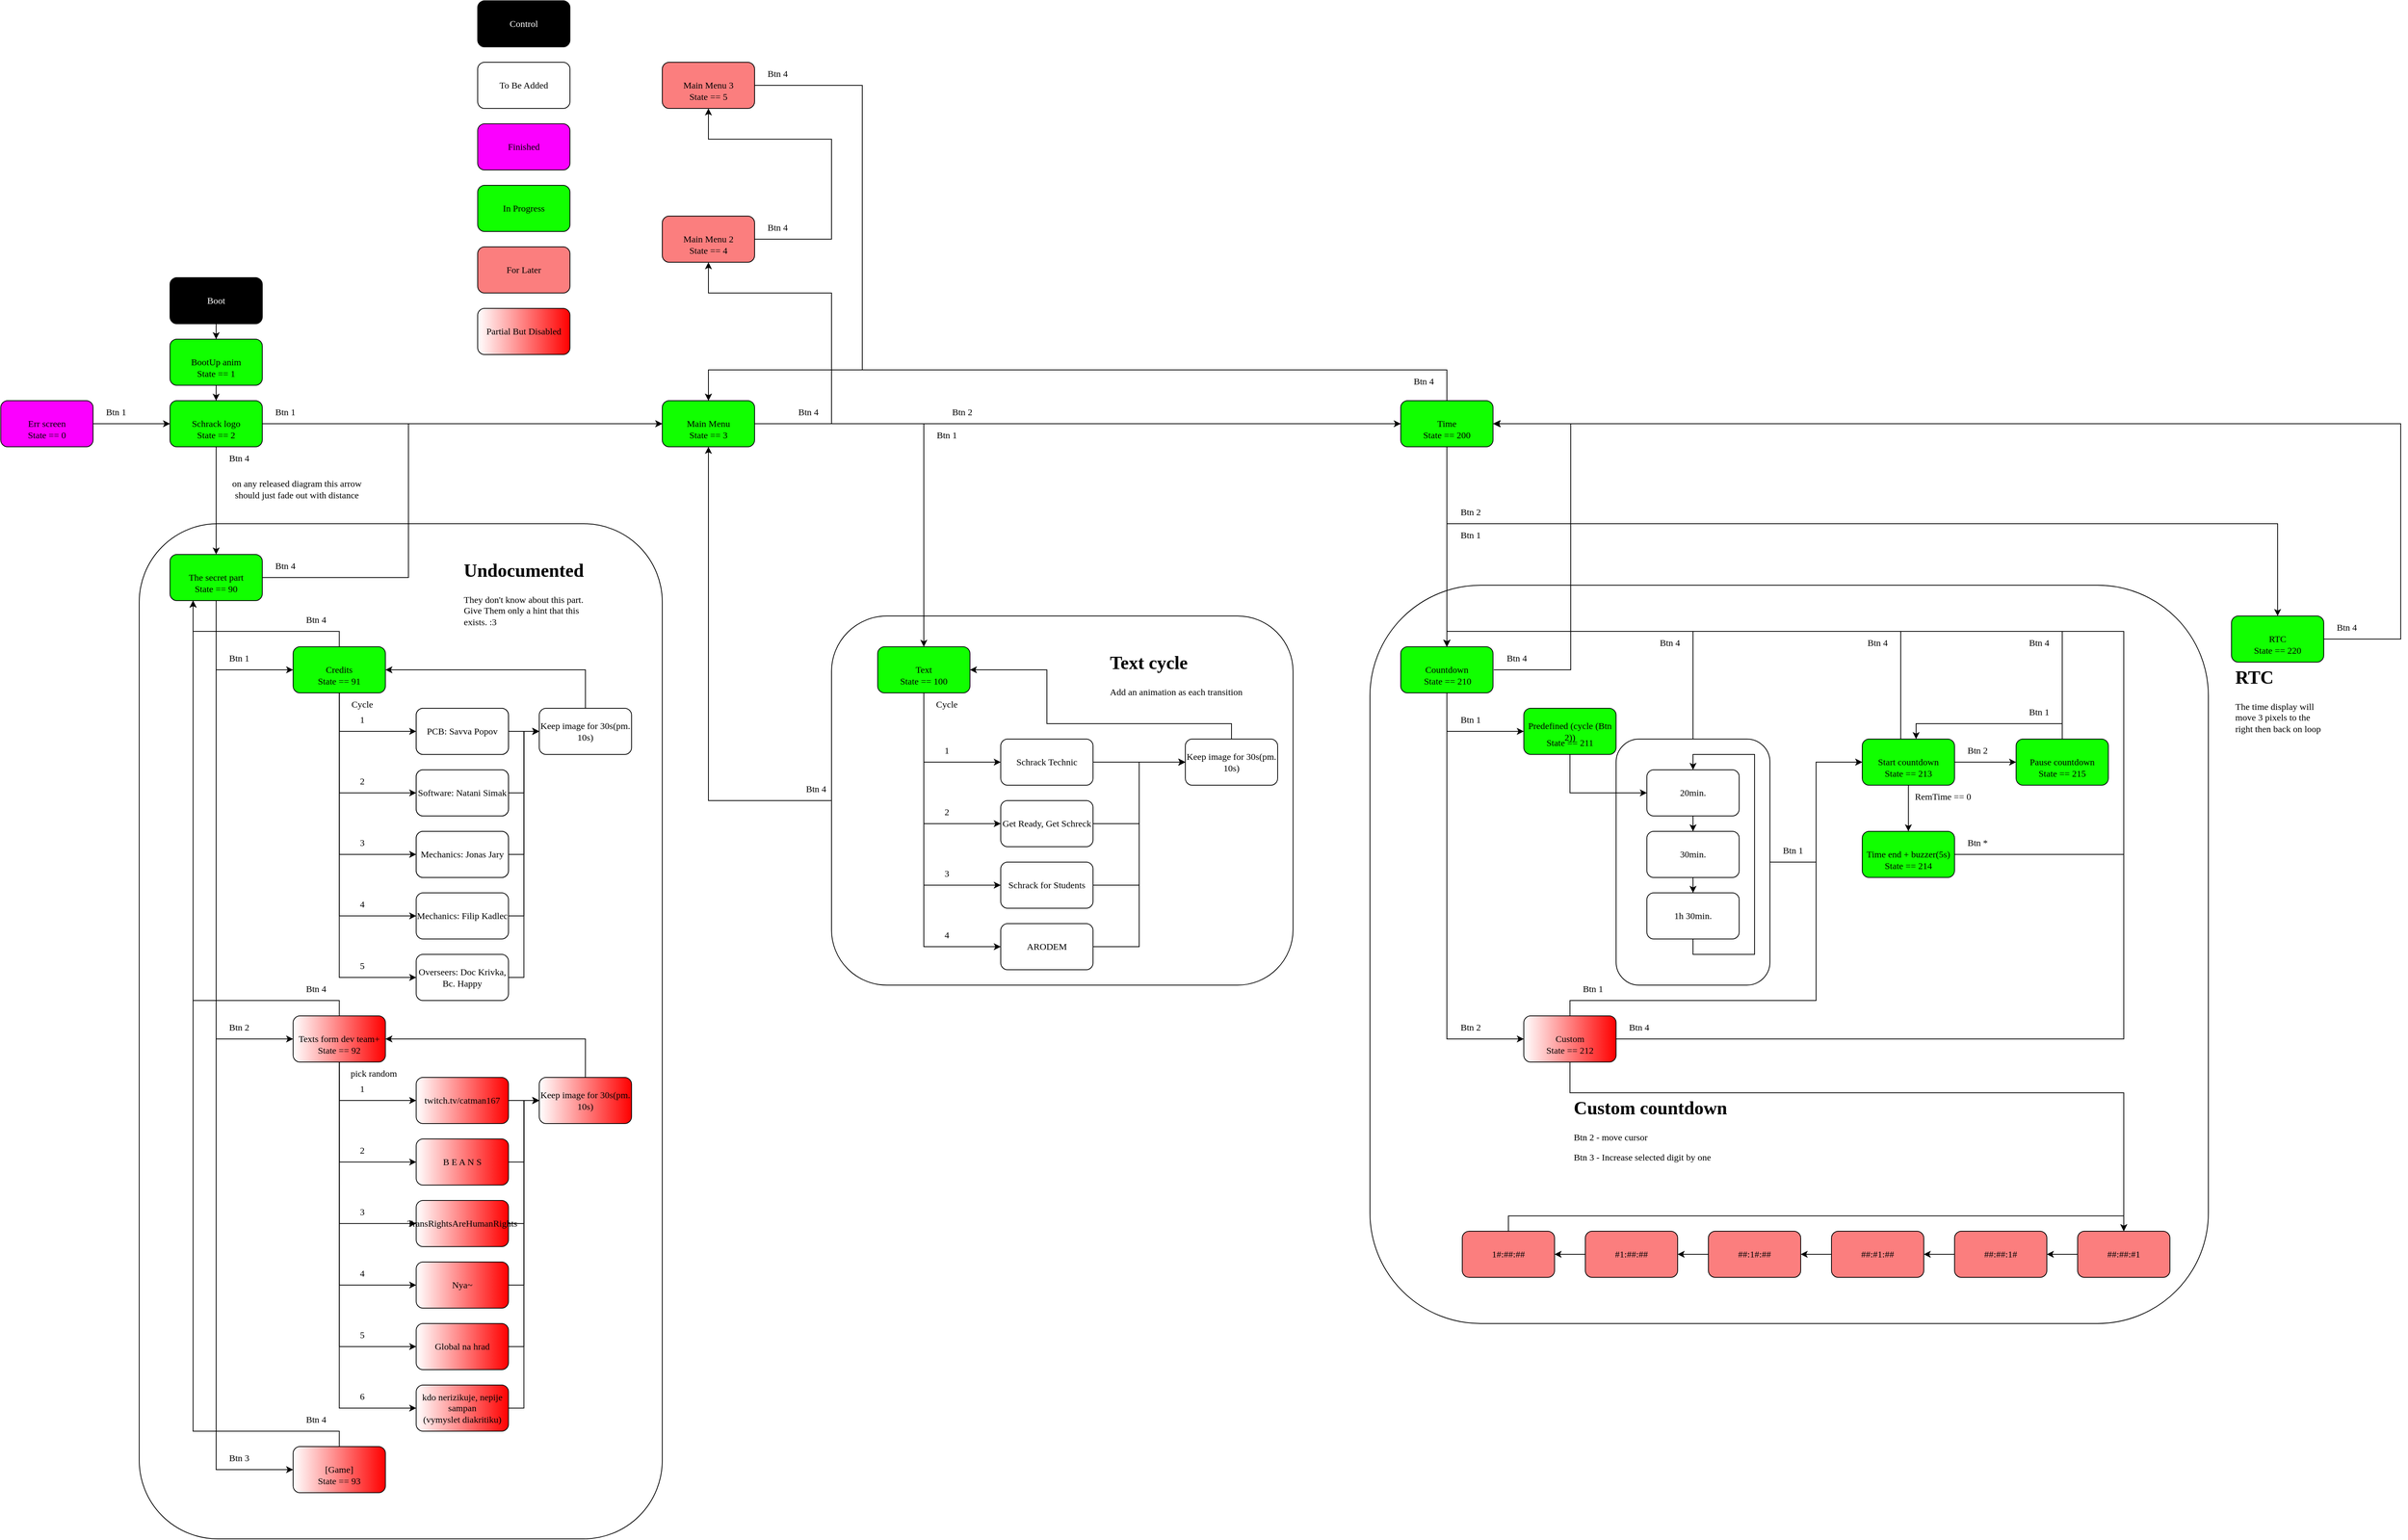 <mxfile version="24.4.8" type="device">
  <diagram name="Page-1" id="O6bcs-abmlyXL-6Mab-k">
    <mxGraphModel dx="1014" dy="621" grid="1" gridSize="10" guides="1" tooltips="1" connect="1" arrows="1" fold="1" page="1" pageScale="1" pageWidth="4681" pageHeight="3300" math="0" shadow="0">
      <root>
        <mxCell id="0" />
        <mxCell id="1" parent="0" />
        <mxCell id="WlCZ4AbD_9wq8jV4FCS_-4" value="" style="rounded=1;whiteSpace=wrap;html=1;fillColor=none;fontFamily=Consolas;" parent="1" vertex="1">
          <mxGeometry x="880" y="1400" width="680" height="1320" as="geometry" />
        </mxCell>
        <mxCell id="SXCyoP0QDoGg-8MIkyOE-65" value="" style="rounded=1;whiteSpace=wrap;html=1;fillColor=none;fontFamily=Consolas;" parent="1" vertex="1">
          <mxGeometry x="2800" y="1680" width="200" height="320" as="geometry" />
        </mxCell>
        <mxCell id="SXCyoP0QDoGg-8MIkyOE-48" value="&lt;span style=&quot;color: rgba(0, 0, 0, 0); font-size: 0px; text-align: start; text-wrap: nowrap;&quot;&gt;%3CmxGraphModel%3E%3Croot%3E%3CmxCell%20id%3D%220%22%2F%3E%3CmxCell%20id%3D%221%22%20parent%3D%220%22%2F%3E%3CmxCell%20id%3D%222%22%20value%3D%22State%20%3D%3D%20210%22%20style%3D%22text%3Bhtml%3D1%3Balign%3Dcenter%3BverticalAlign%3Dmiddle%3BwhiteSpace%3Dwrap%3Brounded%3D0%3B%22%20vertex%3D%221%22%20parent%3D%221%22%3E%3CmxGeometry%20x%3D%222520%22%20y%3D%221600%22%20width%3D%22120%22%20height%3D%2230%22%20as%3D%22geometry%22%2F%3E%3C%2FmxCell%3E%3C%2Froot%3E%3C%2FmxGraphModel%3E&lt;/span&gt;" style="rounded=1;whiteSpace=wrap;html=1;fillColor=none;fontFamily=Consolas;" parent="1" vertex="1">
          <mxGeometry x="2480" y="1480" width="1090" height="960" as="geometry" />
        </mxCell>
        <mxCell id="SXCyoP0QDoGg-8MIkyOE-41" value="" style="rounded=1;whiteSpace=wrap;html=1;fillColor=none;fontFamily=Consolas;" parent="1" vertex="1">
          <mxGeometry x="1780" y="1520" width="600" height="480" as="geometry" />
        </mxCell>
        <mxCell id="SXCyoP0QDoGg-8MIkyOE-23" style="edgeStyle=orthogonalEdgeStyle;rounded=0;orthogonalLoop=1;jettySize=auto;html=1;fontFamily=Consolas;" parent="1" source="SXCyoP0QDoGg-8MIkyOE-1" target="SXCyoP0QDoGg-8MIkyOE-22" edge="1">
          <mxGeometry relative="1" as="geometry" />
        </mxCell>
        <mxCell id="SXCyoP0QDoGg-8MIkyOE-1" value="&lt;font color=&quot;#ffffff&quot;&gt;Boot&lt;/font&gt;" style="rounded=1;whiteSpace=wrap;html=1;fillColor=#000000;fontFamily=Consolas;" parent="1" vertex="1">
          <mxGeometry x="920" y="1080" width="120" height="60" as="geometry" />
        </mxCell>
        <mxCell id="SXCyoP0QDoGg-8MIkyOE-106" style="edgeStyle=orthogonalEdgeStyle;rounded=0;orthogonalLoop=1;jettySize=auto;html=1;entryX=1;entryY=0.5;entryDx=0;entryDy=0;fontFamily=Consolas;" parent="1" source="SXCyoP0QDoGg-8MIkyOE-2" target="SXCyoP0QDoGg-8MIkyOE-87" edge="1">
          <mxGeometry relative="1" as="geometry">
            <Array as="points">
              <mxPoint x="3820" y="1550" />
              <mxPoint x="3820" y="1270" />
            </Array>
          </mxGeometry>
        </mxCell>
        <mxCell id="SXCyoP0QDoGg-8MIkyOE-2" value="RTC" style="rounded=1;whiteSpace=wrap;html=1;fontFamily=Consolas;fillStyle=auto;strokeColor=default;align=center;verticalAlign=middle;fontSize=12;fontColor=default;fillColor=#11ff00;gradientColor=none;gradientDirection=south;" parent="1" vertex="1">
          <mxGeometry x="3600" y="1520" width="120" height="60" as="geometry" />
        </mxCell>
        <mxCell id="SXCyoP0QDoGg-8MIkyOE-10" style="edgeStyle=orthogonalEdgeStyle;rounded=0;orthogonalLoop=1;jettySize=auto;html=1;entryX=0;entryY=0.5;entryDx=0;entryDy=0;fontFamily=Consolas;" parent="1" source="SXCyoP0QDoGg-8MIkyOE-3" target="SXCyoP0QDoGg-8MIkyOE-9" edge="1">
          <mxGeometry relative="1" as="geometry">
            <Array as="points">
              <mxPoint x="2580" y="1670" />
            </Array>
          </mxGeometry>
        </mxCell>
        <mxCell id="SXCyoP0QDoGg-8MIkyOE-14" style="edgeStyle=orthogonalEdgeStyle;rounded=0;orthogonalLoop=1;jettySize=auto;html=1;entryX=0;entryY=0.5;entryDx=0;entryDy=0;fontFamily=Consolas;" parent="1" source="SXCyoP0QDoGg-8MIkyOE-3" target="SXCyoP0QDoGg-8MIkyOE-12" edge="1">
          <mxGeometry relative="1" as="geometry">
            <Array as="points">
              <mxPoint x="2580" y="2070" />
            </Array>
          </mxGeometry>
        </mxCell>
        <mxCell id="SXCyoP0QDoGg-8MIkyOE-88" style="edgeStyle=orthogonalEdgeStyle;rounded=0;orthogonalLoop=1;jettySize=auto;html=1;entryX=1;entryY=0.5;entryDx=0;entryDy=0;fontFamily=Consolas;" parent="1" edge="1">
          <mxGeometry relative="1" as="geometry">
            <mxPoint x="2641" y="1590" as="sourcePoint" />
            <mxPoint x="2641" y="1270" as="targetPoint" />
            <Array as="points">
              <mxPoint x="2741" y="1590" />
              <mxPoint x="2741" y="1270" />
            </Array>
          </mxGeometry>
        </mxCell>
        <mxCell id="SXCyoP0QDoGg-8MIkyOE-3" value="Countdown" style="rounded=1;whiteSpace=wrap;html=1;fontFamily=Consolas;fillStyle=auto;strokeColor=default;align=center;verticalAlign=middle;fontSize=12;fontColor=default;fillColor=#11ff00;gradientColor=none;gradientDirection=south;" parent="1" vertex="1">
          <mxGeometry x="2520" y="1560" width="120" height="60" as="geometry" />
        </mxCell>
        <mxCell id="SXCyoP0QDoGg-8MIkyOE-5" value="&lt;h1&gt;RTC&lt;/h1&gt;&lt;p&gt;The time display will move 3 pixels to the right then back on loop&lt;/p&gt;" style="text;html=1;strokeColor=none;fillColor=none;spacing=5;spacingTop=-20;whiteSpace=wrap;overflow=hidden;rounded=0;fontFamily=Consolas;" parent="1" vertex="1">
          <mxGeometry x="3600" y="1580" width="120" height="140" as="geometry" />
        </mxCell>
        <mxCell id="SXCyoP0QDoGg-8MIkyOE-37" style="edgeStyle=orthogonalEdgeStyle;rounded=0;orthogonalLoop=1;jettySize=auto;html=1;entryX=0;entryY=0.5;entryDx=0;entryDy=0;fontFamily=Consolas;" parent="1" source="SXCyoP0QDoGg-8MIkyOE-6" target="SXCyoP0QDoGg-8MIkyOE-84" edge="1">
          <mxGeometry relative="1" as="geometry" />
        </mxCell>
        <mxCell id="WlCZ4AbD_9wq8jV4FCS_-7" style="edgeStyle=orthogonalEdgeStyle;rounded=0;orthogonalLoop=1;jettySize=auto;html=1;entryX=0.5;entryY=0;entryDx=0;entryDy=0;fontFamily=Consolas;" parent="1" source="SXCyoP0QDoGg-8MIkyOE-6" target="WlCZ4AbD_9wq8jV4FCS_-1" edge="1">
          <mxGeometry relative="1" as="geometry" />
        </mxCell>
        <mxCell id="SXCyoP0QDoGg-8MIkyOE-6" value="Schrack logo" style="rounded=1;whiteSpace=wrap;html=1;fontFamily=Consolas;strokeColor=default;align=center;verticalAlign=middle;fontSize=12;fontColor=default;fillColor=#11FF00;" parent="1" vertex="1">
          <mxGeometry x="920" y="1240" width="120" height="60" as="geometry" />
        </mxCell>
        <mxCell id="SXCyoP0QDoGg-8MIkyOE-56" style="edgeStyle=orthogonalEdgeStyle;rounded=0;orthogonalLoop=1;jettySize=auto;html=1;entryX=0;entryY=0.5;entryDx=0;entryDy=0;fontFamily=Consolas;" parent="1" source="SXCyoP0QDoGg-8MIkyOE-9" target="SXCyoP0QDoGg-8MIkyOE-51" edge="1">
          <mxGeometry relative="1" as="geometry">
            <Array as="points">
              <mxPoint x="2740" y="1750" />
            </Array>
          </mxGeometry>
        </mxCell>
        <mxCell id="SXCyoP0QDoGg-8MIkyOE-9" value="Predefined (cycle (Btn 2))" style="rounded=1;whiteSpace=wrap;html=1;fontFamily=Consolas;fillStyle=auto;strokeColor=default;align=center;verticalAlign=middle;fontSize=12;fontColor=default;fillColor=#11ff00;gradientColor=none;gradientDirection=south;" parent="1" vertex="1">
          <mxGeometry x="2680" y="1640" width="120" height="60" as="geometry" />
        </mxCell>
        <mxCell id="SXCyoP0QDoGg-8MIkyOE-112" style="edgeStyle=orthogonalEdgeStyle;rounded=0;orthogonalLoop=1;jettySize=auto;html=1;fontFamily=Consolas;" parent="1" source="SXCyoP0QDoGg-8MIkyOE-12" edge="1">
          <mxGeometry relative="1" as="geometry">
            <mxPoint x="3120" y="1710" as="targetPoint" />
            <Array as="points">
              <mxPoint x="2740" y="2020" />
              <mxPoint x="3060" y="2020" />
              <mxPoint x="3060" y="1710" />
            </Array>
          </mxGeometry>
        </mxCell>
        <mxCell id="SXCyoP0QDoGg-8MIkyOE-120" style="edgeStyle=orthogonalEdgeStyle;rounded=0;orthogonalLoop=1;jettySize=auto;html=1;entryX=0.5;entryY=0;entryDx=0;entryDy=0;fontFamily=Consolas;" parent="1" source="SXCyoP0QDoGg-8MIkyOE-12" target="SXCyoP0QDoGg-8MIkyOE-108" edge="1">
          <mxGeometry relative="1" as="geometry">
            <Array as="points">
              <mxPoint x="2740" y="2140" />
              <mxPoint x="3460" y="2140" />
            </Array>
          </mxGeometry>
        </mxCell>
        <mxCell id="SXCyoP0QDoGg-8MIkyOE-12" value="Custom" style="rounded=1;whiteSpace=wrap;html=1;fontFamily=Consolas;fillStyle=auto;strokeColor=default;align=center;verticalAlign=middle;fontSize=12;fontColor=default;fillColor=#FF0000;gradientColor=#FFFFFF;gradientDirection=west;" parent="1" vertex="1">
          <mxGeometry x="2680" y="2040" width="120" height="60" as="geometry" />
        </mxCell>
        <mxCell id="SXCyoP0QDoGg-8MIkyOE-25" style="edgeStyle=orthogonalEdgeStyle;rounded=0;orthogonalLoop=1;jettySize=auto;html=1;entryX=0;entryY=0.5;entryDx=0;entryDy=0;fontFamily=Consolas;" parent="1" source="SXCyoP0QDoGg-8MIkyOE-16" target="SXCyoP0QDoGg-8MIkyOE-21" edge="1">
          <mxGeometry relative="1" as="geometry">
            <Array as="points">
              <mxPoint x="1900" y="1950" />
            </Array>
          </mxGeometry>
        </mxCell>
        <mxCell id="SXCyoP0QDoGg-8MIkyOE-26" style="edgeStyle=orthogonalEdgeStyle;rounded=0;orthogonalLoop=1;jettySize=auto;html=1;entryX=0;entryY=0.5;entryDx=0;entryDy=0;exitX=0.5;exitY=1;exitDx=0;exitDy=0;fontFamily=Consolas;" parent="1" source="SXCyoP0QDoGg-8MIkyOE-16" target="SXCyoP0QDoGg-8MIkyOE-20" edge="1">
          <mxGeometry relative="1" as="geometry">
            <mxPoint x="1860" y="1630" as="sourcePoint" />
            <mxPoint x="1900" y="1870" as="targetPoint" />
            <Array as="points">
              <mxPoint x="1900" y="1870" />
            </Array>
          </mxGeometry>
        </mxCell>
        <mxCell id="SXCyoP0QDoGg-8MIkyOE-27" style="edgeStyle=orthogonalEdgeStyle;rounded=0;orthogonalLoop=1;jettySize=auto;html=1;entryX=0;entryY=0.5;entryDx=0;entryDy=0;fontFamily=Consolas;" parent="1" source="SXCyoP0QDoGg-8MIkyOE-16" target="SXCyoP0QDoGg-8MIkyOE-19" edge="1">
          <mxGeometry relative="1" as="geometry">
            <Array as="points">
              <mxPoint x="1900" y="1790" />
            </Array>
          </mxGeometry>
        </mxCell>
        <mxCell id="SXCyoP0QDoGg-8MIkyOE-28" style="edgeStyle=orthogonalEdgeStyle;rounded=0;orthogonalLoop=1;jettySize=auto;html=1;entryX=0;entryY=0.5;entryDx=0;entryDy=0;fontFamily=Consolas;" parent="1" source="SXCyoP0QDoGg-8MIkyOE-16" target="SXCyoP0QDoGg-8MIkyOE-17" edge="1">
          <mxGeometry relative="1" as="geometry">
            <Array as="points">
              <mxPoint x="1900" y="1710" />
            </Array>
          </mxGeometry>
        </mxCell>
        <mxCell id="SXCyoP0QDoGg-8MIkyOE-16" value="Text" style="rounded=1;whiteSpace=wrap;html=1;fontFamily=Consolas;strokeColor=default;align=center;verticalAlign=middle;fontSize=12;fontColor=default;fillColor=#11FF00;" parent="1" vertex="1">
          <mxGeometry x="1840" y="1560" width="120" height="60" as="geometry" />
        </mxCell>
        <mxCell id="SXCyoP0QDoGg-8MIkyOE-33" style="edgeStyle=orthogonalEdgeStyle;rounded=0;orthogonalLoop=1;jettySize=auto;html=1;entryX=0;entryY=0.5;entryDx=0;entryDy=0;fontFamily=Consolas;" parent="1" source="SXCyoP0QDoGg-8MIkyOE-17" target="SXCyoP0QDoGg-8MIkyOE-29" edge="1">
          <mxGeometry relative="1" as="geometry">
            <mxPoint x="2230" y="1720" as="targetPoint" />
            <Array as="points">
              <mxPoint x="2200" y="1710" />
              <mxPoint x="2200" y="1710" />
            </Array>
          </mxGeometry>
        </mxCell>
        <mxCell id="SXCyoP0QDoGg-8MIkyOE-17" value="&lt;div&gt;Schrack Technic&lt;/div&gt;" style="rounded=1;whiteSpace=wrap;html=1;fontFamily=Consolas;strokeColor=default;align=center;verticalAlign=middle;fontSize=12;fontColor=default;fillColor=default;" parent="1" vertex="1">
          <mxGeometry x="2000" y="1680" width="120" height="60" as="geometry" />
        </mxCell>
        <mxCell id="SXCyoP0QDoGg-8MIkyOE-97" style="edgeStyle=orthogonalEdgeStyle;rounded=0;orthogonalLoop=1;jettySize=auto;html=1;entryX=0;entryY=0.5;entryDx=0;entryDy=0;fontFamily=Consolas;" parent="1" source="SXCyoP0QDoGg-8MIkyOE-19" target="SXCyoP0QDoGg-8MIkyOE-29" edge="1">
          <mxGeometry relative="1" as="geometry" />
        </mxCell>
        <mxCell id="SXCyoP0QDoGg-8MIkyOE-19" value="Get Ready, Get Schreck" style="rounded=1;whiteSpace=wrap;html=1;fontFamily=Consolas;strokeColor=default;align=center;verticalAlign=middle;fontSize=12;fontColor=default;fillColor=default;" parent="1" vertex="1">
          <mxGeometry x="2000" y="1760" width="120" height="60" as="geometry" />
        </mxCell>
        <mxCell id="SXCyoP0QDoGg-8MIkyOE-35" style="edgeStyle=orthogonalEdgeStyle;rounded=0;orthogonalLoop=1;jettySize=auto;html=1;entryX=0;entryY=0.5;entryDx=0;entryDy=0;fontFamily=Consolas;" parent="1" source="SXCyoP0QDoGg-8MIkyOE-20" target="SXCyoP0QDoGg-8MIkyOE-29" edge="1">
          <mxGeometry relative="1" as="geometry" />
        </mxCell>
        <mxCell id="SXCyoP0QDoGg-8MIkyOE-20" value="&lt;div&gt;&lt;span style=&quot;background-color: initial;&quot;&gt;Schrack for Students&lt;/span&gt;&lt;/div&gt;" style="rounded=1;whiteSpace=wrap;html=1;fontFamily=Consolas;strokeColor=default;align=center;verticalAlign=middle;fontSize=12;fontColor=default;fillColor=default;" parent="1" vertex="1">
          <mxGeometry x="2000" y="1840" width="120" height="60" as="geometry" />
        </mxCell>
        <mxCell id="SXCyoP0QDoGg-8MIkyOE-36" style="edgeStyle=orthogonalEdgeStyle;rounded=0;orthogonalLoop=1;jettySize=auto;html=1;entryX=0;entryY=0.5;entryDx=0;entryDy=0;fontFamily=Consolas;" parent="1" source="SXCyoP0QDoGg-8MIkyOE-21" target="SXCyoP0QDoGg-8MIkyOE-29" edge="1">
          <mxGeometry relative="1" as="geometry" />
        </mxCell>
        <mxCell id="SXCyoP0QDoGg-8MIkyOE-21" value="&lt;div&gt;&lt;span style=&quot;background-color: initial;&quot;&gt;ARODEM&lt;/span&gt;&lt;br&gt;&lt;/div&gt;" style="rounded=1;whiteSpace=wrap;html=1;fontFamily=Consolas;strokeColor=default;align=center;verticalAlign=middle;fontSize=12;fontColor=default;fillColor=default;" parent="1" vertex="1">
          <mxGeometry x="2000" y="1920" width="120" height="60" as="geometry" />
        </mxCell>
        <mxCell id="SXCyoP0QDoGg-8MIkyOE-24" style="edgeStyle=orthogonalEdgeStyle;rounded=0;orthogonalLoop=1;jettySize=auto;html=1;entryX=0.5;entryY=0;entryDx=0;entryDy=0;fontFamily=Consolas;" parent="1" source="SXCyoP0QDoGg-8MIkyOE-22" target="SXCyoP0QDoGg-8MIkyOE-6" edge="1">
          <mxGeometry relative="1" as="geometry" />
        </mxCell>
        <mxCell id="SXCyoP0QDoGg-8MIkyOE-22" value="BootUp anim" style="rounded=1;whiteSpace=wrap;html=1;fontFamily=Consolas;fillColor=#11FF00;" parent="1" vertex="1">
          <mxGeometry x="920" y="1160" width="120" height="60" as="geometry" />
        </mxCell>
        <mxCell id="SXCyoP0QDoGg-8MIkyOE-38" style="edgeStyle=orthogonalEdgeStyle;rounded=0;orthogonalLoop=1;jettySize=auto;html=1;entryX=1;entryY=0.5;entryDx=0;entryDy=0;exitX=0.5;exitY=0;exitDx=0;exitDy=0;fontFamily=Consolas;" parent="1" source="SXCyoP0QDoGg-8MIkyOE-29" target="SXCyoP0QDoGg-8MIkyOE-16" edge="1">
          <mxGeometry relative="1" as="geometry">
            <mxPoint x="2120" y="1590" as="targetPoint" />
            <Array as="points">
              <mxPoint x="2300" y="1660" />
              <mxPoint x="2060" y="1660" />
              <mxPoint x="2060" y="1590" />
            </Array>
          </mxGeometry>
        </mxCell>
        <mxCell id="SXCyoP0QDoGg-8MIkyOE-29" value="Keep image for 30s(pm. 10s)" style="rounded=1;whiteSpace=wrap;html=1;fontFamily=Consolas;strokeColor=default;align=center;verticalAlign=middle;fontSize=12;fontColor=default;fillColor=default;" parent="1" vertex="1">
          <mxGeometry x="2240" y="1680" width="120" height="60" as="geometry" />
        </mxCell>
        <mxCell id="SXCyoP0QDoGg-8MIkyOE-46" style="edgeStyle=orthogonalEdgeStyle;rounded=0;orthogonalLoop=1;jettySize=auto;html=1;entryX=0.5;entryY=0;entryDx=0;entryDy=0;fontFamily=Consolas;" parent="1" target="SXCyoP0QDoGg-8MIkyOE-3" edge="1">
          <mxGeometry relative="1" as="geometry">
            <mxPoint x="2520" y="1270" as="sourcePoint" />
            <Array as="points">
              <mxPoint x="2580" y="1270" />
            </Array>
          </mxGeometry>
        </mxCell>
        <mxCell id="SXCyoP0QDoGg-8MIkyOE-81" style="edgeStyle=orthogonalEdgeStyle;rounded=0;orthogonalLoop=1;jettySize=auto;html=1;entryX=0.5;entryY=0;entryDx=0;entryDy=0;exitX=0.5;exitY=1;exitDx=0;exitDy=0;fontFamily=Consolas;" parent="1" source="SXCyoP0QDoGg-8MIkyOE-87" target="SXCyoP0QDoGg-8MIkyOE-2" edge="1">
          <mxGeometry relative="1" as="geometry">
            <Array as="points">
              <mxPoint x="2580" y="1400" />
              <mxPoint x="3660" y="1400" />
            </Array>
          </mxGeometry>
        </mxCell>
        <mxCell id="SXCyoP0QDoGg-8MIkyOE-42" value="1" style="text;html=1;strokeColor=none;fillColor=none;align=center;verticalAlign=middle;whiteSpace=wrap;rounded=0;fontFamily=Consolas;" parent="1" vertex="1">
          <mxGeometry x="1900" y="1680" width="60" height="30" as="geometry" />
        </mxCell>
        <mxCell id="SXCyoP0QDoGg-8MIkyOE-43" value="2" style="text;html=1;strokeColor=none;fillColor=none;align=center;verticalAlign=middle;whiteSpace=wrap;rounded=0;fontFamily=Consolas;" parent="1" vertex="1">
          <mxGeometry x="1900" y="1760" width="60" height="30" as="geometry" />
        </mxCell>
        <mxCell id="SXCyoP0QDoGg-8MIkyOE-44" value="3" style="text;html=1;strokeColor=none;fillColor=none;align=center;verticalAlign=middle;whiteSpace=wrap;rounded=0;fontFamily=Consolas;" parent="1" vertex="1">
          <mxGeometry x="1900" y="1840" width="60" height="30" as="geometry" />
        </mxCell>
        <mxCell id="SXCyoP0QDoGg-8MIkyOE-45" value="4" style="text;html=1;strokeColor=none;fillColor=none;align=center;verticalAlign=middle;whiteSpace=wrap;rounded=0;fontFamily=Consolas;" parent="1" vertex="1">
          <mxGeometry x="1900" y="1920" width="60" height="30" as="geometry" />
        </mxCell>
        <mxCell id="SXCyoP0QDoGg-8MIkyOE-47" value="Btn 1" style="text;html=1;strokeColor=none;fillColor=none;align=center;verticalAlign=middle;whiteSpace=wrap;rounded=0;fontFamily=Consolas;" parent="1" vertex="1">
          <mxGeometry x="2581" y="1400" width="60" height="30" as="geometry" />
        </mxCell>
        <mxCell id="SXCyoP0QDoGg-8MIkyOE-49" value="Btn 1" style="text;html=1;strokeColor=none;fillColor=none;align=center;verticalAlign=middle;whiteSpace=wrap;rounded=0;fontFamily=Consolas;" parent="1" vertex="1">
          <mxGeometry x="2581" y="1640" width="60" height="30" as="geometry" />
        </mxCell>
        <mxCell id="SXCyoP0QDoGg-8MIkyOE-50" value="Btn 2" style="text;html=1;strokeColor=none;fillColor=none;align=center;verticalAlign=middle;whiteSpace=wrap;rounded=0;fontFamily=Consolas;" parent="1" vertex="1">
          <mxGeometry x="2581" y="2040" width="60" height="30" as="geometry" />
        </mxCell>
        <mxCell id="SXCyoP0QDoGg-8MIkyOE-59" style="edgeStyle=orthogonalEdgeStyle;rounded=0;orthogonalLoop=1;jettySize=auto;html=1;entryX=0.5;entryY=0;entryDx=0;entryDy=0;fontFamily=Consolas;" parent="1" source="SXCyoP0QDoGg-8MIkyOE-51" target="SXCyoP0QDoGg-8MIkyOE-52" edge="1">
          <mxGeometry relative="1" as="geometry" />
        </mxCell>
        <mxCell id="SXCyoP0QDoGg-8MIkyOE-51" value="20min." style="rounded=1;whiteSpace=wrap;html=1;fontFamily=Consolas;" parent="1" vertex="1">
          <mxGeometry x="2840" y="1720" width="120" height="60" as="geometry" />
        </mxCell>
        <mxCell id="SXCyoP0QDoGg-8MIkyOE-63" style="edgeStyle=orthogonalEdgeStyle;rounded=0;orthogonalLoop=1;jettySize=auto;html=1;entryX=0.5;entryY=0;entryDx=0;entryDy=0;fontFamily=Consolas;" parent="1" source="SXCyoP0QDoGg-8MIkyOE-52" target="SXCyoP0QDoGg-8MIkyOE-53" edge="1">
          <mxGeometry relative="1" as="geometry" />
        </mxCell>
        <mxCell id="SXCyoP0QDoGg-8MIkyOE-52" value="30min." style="rounded=1;whiteSpace=wrap;html=1;fontFamily=Consolas;" parent="1" vertex="1">
          <mxGeometry x="2840" y="1800" width="120" height="60" as="geometry" />
        </mxCell>
        <mxCell id="SXCyoP0QDoGg-8MIkyOE-64" style="edgeStyle=orthogonalEdgeStyle;rounded=0;orthogonalLoop=1;jettySize=auto;html=1;entryX=0.5;entryY=0;entryDx=0;entryDy=0;fontFamily=Consolas;" parent="1" source="SXCyoP0QDoGg-8MIkyOE-53" target="SXCyoP0QDoGg-8MIkyOE-51" edge="1">
          <mxGeometry relative="1" as="geometry">
            <Array as="points">
              <mxPoint x="2900" y="1960" />
              <mxPoint x="2980" y="1960" />
              <mxPoint x="2980" y="1700" />
              <mxPoint x="2900" y="1700" />
            </Array>
          </mxGeometry>
        </mxCell>
        <mxCell id="SXCyoP0QDoGg-8MIkyOE-53" value="1h 30min." style="rounded=1;whiteSpace=wrap;html=1;fontFamily=Consolas;" parent="1" vertex="1">
          <mxGeometry x="2840" y="1880" width="120" height="60" as="geometry" />
        </mxCell>
        <mxCell id="SXCyoP0QDoGg-8MIkyOE-67" style="edgeStyle=orthogonalEdgeStyle;rounded=0;orthogonalLoop=1;jettySize=auto;html=1;entryX=0;entryY=0.5;entryDx=0;entryDy=0;fontFamily=Consolas;" parent="1" source="SXCyoP0QDoGg-8MIkyOE-65" target="SXCyoP0QDoGg-8MIkyOE-66" edge="1">
          <mxGeometry relative="1" as="geometry" />
        </mxCell>
        <mxCell id="SXCyoP0QDoGg-8MIkyOE-79" style="edgeStyle=orthogonalEdgeStyle;rounded=0;orthogonalLoop=1;jettySize=auto;html=1;entryX=0.5;entryY=0;entryDx=0;entryDy=0;fontFamily=Consolas;" parent="1" source="SXCyoP0QDoGg-8MIkyOE-65" target="SXCyoP0QDoGg-8MIkyOE-3" edge="1">
          <mxGeometry relative="1" as="geometry">
            <Array as="points">
              <mxPoint x="2900" y="1540" />
              <mxPoint x="2580" y="1540" />
            </Array>
          </mxGeometry>
        </mxCell>
        <mxCell id="SXCyoP0QDoGg-8MIkyOE-70" style="edgeStyle=orthogonalEdgeStyle;rounded=0;orthogonalLoop=1;jettySize=auto;html=1;entryX=0;entryY=0.5;entryDx=0;entryDy=0;fontFamily=Consolas;" parent="1" source="SXCyoP0QDoGg-8MIkyOE-66" target="SXCyoP0QDoGg-8MIkyOE-69" edge="1">
          <mxGeometry relative="1" as="geometry">
            <Array as="points" />
          </mxGeometry>
        </mxCell>
        <mxCell id="SXCyoP0QDoGg-8MIkyOE-77" style="edgeStyle=orthogonalEdgeStyle;rounded=0;orthogonalLoop=1;jettySize=auto;html=1;fontFamily=Consolas;" parent="1" source="SXCyoP0QDoGg-8MIkyOE-66" edge="1">
          <mxGeometry relative="1" as="geometry">
            <mxPoint x="2580.0" y="1560" as="targetPoint" />
            <Array as="points">
              <mxPoint x="3170" y="1540" />
              <mxPoint x="2580" y="1540" />
            </Array>
          </mxGeometry>
        </mxCell>
        <mxCell id="SXCyoP0QDoGg-8MIkyOE-101" style="edgeStyle=orthogonalEdgeStyle;rounded=0;orthogonalLoop=1;jettySize=auto;html=1;entryX=0.5;entryY=0;entryDx=0;entryDy=0;fontFamily=Consolas;" parent="1" source="SXCyoP0QDoGg-8MIkyOE-66" target="SXCyoP0QDoGg-8MIkyOE-100" edge="1">
          <mxGeometry relative="1" as="geometry" />
        </mxCell>
        <mxCell id="SXCyoP0QDoGg-8MIkyOE-66" value="Start countdown" style="rounded=1;whiteSpace=wrap;html=1;fontFamily=Consolas;fillStyle=auto;strokeColor=default;align=center;verticalAlign=middle;fontSize=12;fontColor=default;fillColor=#11ff00;gradientColor=none;gradientDirection=south;" parent="1" vertex="1">
          <mxGeometry x="3120" y="1680" width="120" height="60" as="geometry" />
        </mxCell>
        <mxCell id="SXCyoP0QDoGg-8MIkyOE-68" value="Btn 1" style="text;html=1;strokeColor=none;fillColor=none;align=center;verticalAlign=middle;whiteSpace=wrap;rounded=0;fontFamily=Consolas;" parent="1" vertex="1">
          <mxGeometry x="3000" y="1810" width="60" height="30" as="geometry" />
        </mxCell>
        <mxCell id="SXCyoP0QDoGg-8MIkyOE-72" style="edgeStyle=orthogonalEdgeStyle;rounded=0;orthogonalLoop=1;jettySize=auto;html=1;fontFamily=Consolas;" parent="1" source="SXCyoP0QDoGg-8MIkyOE-69" edge="1">
          <mxGeometry relative="1" as="geometry">
            <mxPoint x="3190" y="1680" as="targetPoint" />
            <Array as="points">
              <mxPoint x="3380" y="1660" />
              <mxPoint x="3190" y="1660" />
              <mxPoint x="3190" y="1680" />
            </Array>
          </mxGeometry>
        </mxCell>
        <mxCell id="SXCyoP0QDoGg-8MIkyOE-74" style="edgeStyle=orthogonalEdgeStyle;rounded=0;orthogonalLoop=1;jettySize=auto;html=1;entryX=0.5;entryY=0;entryDx=0;entryDy=0;fontFamily=Consolas;" parent="1" source="SXCyoP0QDoGg-8MIkyOE-69" target="SXCyoP0QDoGg-8MIkyOE-3" edge="1">
          <mxGeometry relative="1" as="geometry">
            <Array as="points">
              <mxPoint x="3380" y="1540" />
              <mxPoint x="2580" y="1540" />
            </Array>
          </mxGeometry>
        </mxCell>
        <mxCell id="SXCyoP0QDoGg-8MIkyOE-69" value="Pause countdown" style="rounded=1;whiteSpace=wrap;html=1;fontFamily=Consolas;fillStyle=auto;strokeColor=default;align=center;verticalAlign=middle;fontSize=12;fontColor=default;fillColor=#11ff00;gradientColor=none;gradientDirection=south;" parent="1" vertex="1">
          <mxGeometry x="3320" y="1680" width="120" height="60" as="geometry" />
        </mxCell>
        <mxCell id="SXCyoP0QDoGg-8MIkyOE-71" value="Btn 2" style="text;html=1;strokeColor=none;fillColor=none;align=center;verticalAlign=middle;whiteSpace=wrap;rounded=0;fontFamily=Consolas;" parent="1" vertex="1">
          <mxGeometry x="3240" y="1680" width="60" height="30" as="geometry" />
        </mxCell>
        <mxCell id="SXCyoP0QDoGg-8MIkyOE-73" value="Btn 1" style="text;html=1;strokeColor=none;fillColor=none;align=center;verticalAlign=middle;whiteSpace=wrap;rounded=0;fontFamily=Consolas;" parent="1" vertex="1">
          <mxGeometry x="3320" y="1630" width="60" height="30" as="geometry" />
        </mxCell>
        <mxCell id="SXCyoP0QDoGg-8MIkyOE-76" value="Btn 4" style="text;html=1;strokeColor=none;fillColor=none;align=center;verticalAlign=middle;whiteSpace=wrap;rounded=0;fontFamily=Consolas;" parent="1" vertex="1">
          <mxGeometry x="3320" y="1540" width="60" height="30" as="geometry" />
        </mxCell>
        <mxCell id="SXCyoP0QDoGg-8MIkyOE-78" value="Btn 4" style="text;html=1;strokeColor=none;fillColor=none;align=center;verticalAlign=middle;whiteSpace=wrap;rounded=0;fontFamily=Consolas;" parent="1" vertex="1">
          <mxGeometry x="3110" y="1540" width="60" height="30" as="geometry" />
        </mxCell>
        <mxCell id="SXCyoP0QDoGg-8MIkyOE-80" value="Btn 4" style="text;html=1;strokeColor=none;fillColor=none;align=center;verticalAlign=middle;whiteSpace=wrap;rounded=0;fontFamily=Consolas;" parent="1" vertex="1">
          <mxGeometry x="2840" y="1540" width="60" height="30" as="geometry" />
        </mxCell>
        <mxCell id="SXCyoP0QDoGg-8MIkyOE-82" value="Btn 2" style="text;html=1;strokeColor=none;fillColor=none;align=center;verticalAlign=middle;whiteSpace=wrap;rounded=0;fontFamily=Consolas;" parent="1" vertex="1">
          <mxGeometry x="2581" y="1370" width="60" height="30" as="geometry" />
        </mxCell>
        <mxCell id="SXCyoP0QDoGg-8MIkyOE-83" value="Btn 1" style="text;html=1;strokeColor=none;fillColor=none;align=center;verticalAlign=middle;whiteSpace=wrap;rounded=0;fontFamily=Consolas;" parent="1" vertex="1">
          <mxGeometry x="1040" y="1240" width="60" height="30" as="geometry" />
        </mxCell>
        <mxCell id="SXCyoP0QDoGg-8MIkyOE-85" style="edgeStyle=orthogonalEdgeStyle;rounded=0;orthogonalLoop=1;jettySize=auto;html=1;entryX=0.5;entryY=0;entryDx=0;entryDy=0;fontFamily=Consolas;" parent="1" source="SXCyoP0QDoGg-8MIkyOE-84" target="SXCyoP0QDoGg-8MIkyOE-16" edge="1">
          <mxGeometry relative="1" as="geometry">
            <mxPoint x="1620" y="1440" as="targetPoint" />
            <Array as="points">
              <mxPoint x="1900" y="1270" />
            </Array>
          </mxGeometry>
        </mxCell>
        <mxCell id="SXCyoP0QDoGg-8MIkyOE-90" style="edgeStyle=orthogonalEdgeStyle;rounded=0;orthogonalLoop=1;jettySize=auto;html=1;entryX=0;entryY=0.5;entryDx=0;entryDy=0;fontFamily=Consolas;" parent="1" source="SXCyoP0QDoGg-8MIkyOE-84" target="SXCyoP0QDoGg-8MIkyOE-87" edge="1">
          <mxGeometry relative="1" as="geometry" />
        </mxCell>
        <mxCell id="m3mHRvAfCsOJrrVxy0w8-12" style="edgeStyle=orthogonalEdgeStyle;rounded=0;orthogonalLoop=1;jettySize=auto;html=1;entryX=0.5;entryY=1;entryDx=0;entryDy=0;fontFamily=Consolas;fontSize=12;fontColor=default;" parent="1" source="SXCyoP0QDoGg-8MIkyOE-84" target="m3mHRvAfCsOJrrVxy0w8-11" edge="1">
          <mxGeometry relative="1" as="geometry">
            <Array as="points">
              <mxPoint x="1780" y="1270" />
              <mxPoint x="1780" y="1100" />
              <mxPoint x="1620" y="1100" />
            </Array>
          </mxGeometry>
        </mxCell>
        <mxCell id="SXCyoP0QDoGg-8MIkyOE-84" value="Main Menu" style="rounded=1;whiteSpace=wrap;html=1;fontFamily=Consolas;strokeColor=default;align=center;verticalAlign=middle;fontSize=12;fontColor=default;fillColor=#11FF00;" parent="1" vertex="1">
          <mxGeometry x="1560" y="1240" width="120" height="60" as="geometry" />
        </mxCell>
        <mxCell id="SXCyoP0QDoGg-8MIkyOE-86" value="Btn 1" style="text;html=1;strokeColor=none;fillColor=none;align=center;verticalAlign=middle;whiteSpace=wrap;rounded=0;fontFamily=Consolas;" parent="1" vertex="1">
          <mxGeometry x="1900" y="1270" width="60" height="30" as="geometry" />
        </mxCell>
        <mxCell id="SXCyoP0QDoGg-8MIkyOE-98" style="edgeStyle=orthogonalEdgeStyle;rounded=0;orthogonalLoop=1;jettySize=auto;html=1;entryX=0.5;entryY=0;entryDx=0;entryDy=0;fontFamily=Consolas;" parent="1" source="SXCyoP0QDoGg-8MIkyOE-87" target="SXCyoP0QDoGg-8MIkyOE-84" edge="1">
          <mxGeometry relative="1" as="geometry">
            <Array as="points">
              <mxPoint x="2580" y="1200" />
              <mxPoint x="1620" y="1200" />
            </Array>
          </mxGeometry>
        </mxCell>
        <mxCell id="SXCyoP0QDoGg-8MIkyOE-87" value="Time" style="rounded=1;whiteSpace=wrap;html=1;fontFamily=Consolas;fillStyle=auto;strokeColor=default;align=center;verticalAlign=middle;fontSize=12;fontColor=default;fillColor=#11ff00;gradientColor=none;gradientDirection=south;" parent="1" vertex="1">
          <mxGeometry x="2520" y="1240" width="120" height="60" as="geometry" />
        </mxCell>
        <mxCell id="SXCyoP0QDoGg-8MIkyOE-89" value="Btn 4" style="text;html=1;strokeColor=none;fillColor=none;align=center;verticalAlign=middle;whiteSpace=wrap;rounded=0;fontFamily=Consolas;" parent="1" vertex="1">
          <mxGeometry x="2641" y="1560" width="60" height="30" as="geometry" />
        </mxCell>
        <mxCell id="SXCyoP0QDoGg-8MIkyOE-91" value="Btn 2" style="text;html=1;strokeColor=none;fillColor=none;align=center;verticalAlign=middle;whiteSpace=wrap;rounded=0;fontFamily=Consolas;" parent="1" vertex="1">
          <mxGeometry x="1920" y="1240" width="60" height="30" as="geometry" />
        </mxCell>
        <mxCell id="SXCyoP0QDoGg-8MIkyOE-95" value="Btn 4" style="text;html=1;strokeColor=none;fillColor=none;align=center;verticalAlign=middle;whiteSpace=wrap;rounded=0;fontFamily=Consolas;" parent="1" vertex="1">
          <mxGeometry x="1730" y="1730" width="60" height="30" as="geometry" />
        </mxCell>
        <mxCell id="SXCyoP0QDoGg-8MIkyOE-99" value="Btn 4" style="text;html=1;strokeColor=none;fillColor=none;align=center;verticalAlign=middle;whiteSpace=wrap;rounded=0;fontFamily=Consolas;" parent="1" vertex="1">
          <mxGeometry x="2520" y="1200" width="60" height="30" as="geometry" />
        </mxCell>
        <mxCell id="SXCyoP0QDoGg-8MIkyOE-104" style="edgeStyle=orthogonalEdgeStyle;rounded=0;orthogonalLoop=1;jettySize=auto;html=1;entryX=0.5;entryY=0;entryDx=0;entryDy=0;fontFamily=Consolas;" parent="1" source="SXCyoP0QDoGg-8MIkyOE-100" target="SXCyoP0QDoGg-8MIkyOE-3" edge="1">
          <mxGeometry relative="1" as="geometry">
            <Array as="points">
              <mxPoint x="3460" y="1830" />
              <mxPoint x="3460" y="1540" />
              <mxPoint x="2580" y="1540" />
            </Array>
          </mxGeometry>
        </mxCell>
        <mxCell id="SXCyoP0QDoGg-8MIkyOE-100" value="Time end + buzzer(5s)" style="rounded=1;whiteSpace=wrap;html=1;fontFamily=Consolas;fillStyle=auto;strokeColor=default;align=center;verticalAlign=middle;fontSize=12;fontColor=default;fillColor=#11ff00;gradientColor=none;gradientDirection=south;" parent="1" vertex="1">
          <mxGeometry x="3120" y="1800" width="120" height="60" as="geometry" />
        </mxCell>
        <mxCell id="SXCyoP0QDoGg-8MIkyOE-103" value="RemTime == 0" style="text;html=1;strokeColor=none;fillColor=none;align=center;verticalAlign=middle;whiteSpace=wrap;rounded=0;fontFamily=Consolas;" parent="1" vertex="1">
          <mxGeometry x="3180" y="1740" width="90" height="30" as="geometry" />
        </mxCell>
        <mxCell id="SXCyoP0QDoGg-8MIkyOE-105" value="Btn *" style="text;html=1;strokeColor=none;fillColor=none;align=center;verticalAlign=middle;whiteSpace=wrap;rounded=0;fontFamily=Consolas;" parent="1" vertex="1">
          <mxGeometry x="3240" y="1800" width="60" height="30" as="geometry" />
        </mxCell>
        <mxCell id="SXCyoP0QDoGg-8MIkyOE-107" value="Btn 4" style="text;html=1;strokeColor=none;fillColor=none;align=center;verticalAlign=middle;whiteSpace=wrap;rounded=0;fontFamily=Consolas;" parent="1" vertex="1">
          <mxGeometry x="3720" y="1520" width="60" height="30" as="geometry" />
        </mxCell>
        <mxCell id="SXCyoP0QDoGg-8MIkyOE-124" style="edgeStyle=orthogonalEdgeStyle;rounded=0;orthogonalLoop=1;jettySize=auto;html=1;entryX=1;entryY=0.5;entryDx=0;entryDy=0;fontFamily=Consolas;" parent="1" source="SXCyoP0QDoGg-8MIkyOE-108" target="SXCyoP0QDoGg-8MIkyOE-115" edge="1">
          <mxGeometry relative="1" as="geometry" />
        </mxCell>
        <mxCell id="SXCyoP0QDoGg-8MIkyOE-108" value="##:##:#1" style="rounded=1;whiteSpace=wrap;html=1;fontFamily=Consolas;fillStyle=auto;strokeColor=default;align=center;verticalAlign=middle;fontSize=12;fontColor=default;fillColor=#FB7E7E;gradientColor=none;gradientDirection=south;" parent="1" vertex="1">
          <mxGeometry x="3400" y="2320" width="120" height="60" as="geometry" />
        </mxCell>
        <mxCell id="SXCyoP0QDoGg-8MIkyOE-111" value="Btn 1" style="text;html=1;strokeColor=none;fillColor=none;align=center;verticalAlign=middle;whiteSpace=wrap;rounded=0;fontFamily=Consolas;" parent="1" vertex="1">
          <mxGeometry x="2740" y="1990" width="60" height="30" as="geometry" />
        </mxCell>
        <mxCell id="SXCyoP0QDoGg-8MIkyOE-114" value="" style="edgeStyle=orthogonalEdgeStyle;rounded=0;orthogonalLoop=1;jettySize=auto;html=1;entryX=0.5;entryY=0;entryDx=0;entryDy=0;fontFamily=Consolas;" parent="1" source="SXCyoP0QDoGg-8MIkyOE-12" target="SXCyoP0QDoGg-8MIkyOE-3" edge="1">
          <mxGeometry relative="1" as="geometry">
            <mxPoint x="2800" y="2070" as="sourcePoint" />
            <mxPoint x="2580" y="1560" as="targetPoint" />
            <Array as="points">
              <mxPoint x="3460" y="2070" />
              <mxPoint x="3460" y="1540" />
              <mxPoint x="2580" y="1540" />
            </Array>
          </mxGeometry>
        </mxCell>
        <mxCell id="SXCyoP0QDoGg-8MIkyOE-113" value="Btn 4" style="text;html=1;strokeColor=none;fillColor=none;align=center;verticalAlign=middle;whiteSpace=wrap;rounded=0;fontFamily=Consolas;" parent="1" vertex="1">
          <mxGeometry x="2800" y="2040" width="60" height="30" as="geometry" />
        </mxCell>
        <mxCell id="SXCyoP0QDoGg-8MIkyOE-125" style="edgeStyle=orthogonalEdgeStyle;rounded=0;orthogonalLoop=1;jettySize=auto;html=1;fontFamily=Consolas;" parent="1" source="SXCyoP0QDoGg-8MIkyOE-115" target="SXCyoP0QDoGg-8MIkyOE-116" edge="1">
          <mxGeometry relative="1" as="geometry" />
        </mxCell>
        <mxCell id="SXCyoP0QDoGg-8MIkyOE-115" value="##:##:1#" style="rounded=1;whiteSpace=wrap;html=1;fontFamily=Consolas;fillStyle=auto;strokeColor=default;align=center;verticalAlign=middle;fontSize=12;fontColor=default;fillColor=#FB7E7E;gradientColor=none;gradientDirection=south;" parent="1" vertex="1">
          <mxGeometry x="3240" y="2320" width="120" height="60" as="geometry" />
        </mxCell>
        <mxCell id="SXCyoP0QDoGg-8MIkyOE-126" style="edgeStyle=orthogonalEdgeStyle;rounded=0;orthogonalLoop=1;jettySize=auto;html=1;fontFamily=Consolas;" parent="1" source="SXCyoP0QDoGg-8MIkyOE-116" target="SXCyoP0QDoGg-8MIkyOE-117" edge="1">
          <mxGeometry relative="1" as="geometry" />
        </mxCell>
        <mxCell id="SXCyoP0QDoGg-8MIkyOE-116" value="##:#1:##" style="rounded=1;whiteSpace=wrap;html=1;fontFamily=Consolas;fillStyle=auto;strokeColor=default;align=center;verticalAlign=middle;fontSize=12;fontColor=default;fillColor=#FB7E7E;gradientColor=none;gradientDirection=south;" parent="1" vertex="1">
          <mxGeometry x="3080" y="2320" width="120" height="60" as="geometry" />
        </mxCell>
        <mxCell id="SXCyoP0QDoGg-8MIkyOE-127" style="edgeStyle=orthogonalEdgeStyle;rounded=0;orthogonalLoop=1;jettySize=auto;html=1;fontFamily=Consolas;" parent="1" source="SXCyoP0QDoGg-8MIkyOE-117" target="SXCyoP0QDoGg-8MIkyOE-118" edge="1">
          <mxGeometry relative="1" as="geometry" />
        </mxCell>
        <mxCell id="SXCyoP0QDoGg-8MIkyOE-117" value="##:1#:##" style="rounded=1;whiteSpace=wrap;html=1;fontFamily=Consolas;fillStyle=auto;strokeColor=default;align=center;verticalAlign=middle;fontSize=12;fontColor=default;fillColor=#FB7E7E;gradientColor=none;gradientDirection=south;" parent="1" vertex="1">
          <mxGeometry x="2920" y="2320" width="120" height="60" as="geometry" />
        </mxCell>
        <mxCell id="SXCyoP0QDoGg-8MIkyOE-128" style="edgeStyle=orthogonalEdgeStyle;rounded=0;orthogonalLoop=1;jettySize=auto;html=1;fontFamily=Consolas;" parent="1" source="SXCyoP0QDoGg-8MIkyOE-118" target="SXCyoP0QDoGg-8MIkyOE-119" edge="1">
          <mxGeometry relative="1" as="geometry" />
        </mxCell>
        <mxCell id="SXCyoP0QDoGg-8MIkyOE-118" value="#1:##:##" style="rounded=1;whiteSpace=wrap;html=1;fontFamily=Consolas;fillStyle=auto;strokeColor=default;align=center;verticalAlign=middle;fontSize=12;fontColor=default;fillColor=#FB7E7E;gradientColor=none;gradientDirection=south;" parent="1" vertex="1">
          <mxGeometry x="2760" y="2320" width="120" height="60" as="geometry" />
        </mxCell>
        <mxCell id="SXCyoP0QDoGg-8MIkyOE-129" style="edgeStyle=orthogonalEdgeStyle;rounded=0;orthogonalLoop=1;jettySize=auto;html=1;entryX=0.5;entryY=0;entryDx=0;entryDy=0;fontFamily=Consolas;" parent="1" source="SXCyoP0QDoGg-8MIkyOE-119" target="SXCyoP0QDoGg-8MIkyOE-108" edge="1">
          <mxGeometry relative="1" as="geometry">
            <Array as="points">
              <mxPoint x="2660" y="2300" />
              <mxPoint x="3460" y="2300" />
            </Array>
          </mxGeometry>
        </mxCell>
        <mxCell id="SXCyoP0QDoGg-8MIkyOE-119" value="1#:##:##" style="rounded=1;whiteSpace=wrap;html=1;fontFamily=Consolas;fillStyle=auto;strokeColor=default;align=center;verticalAlign=middle;fontSize=12;fontColor=default;fillColor=#FB7E7E;gradientColor=none;gradientDirection=south;" parent="1" vertex="1">
          <mxGeometry x="2600" y="2320" width="120" height="60" as="geometry" />
        </mxCell>
        <mxCell id="SXCyoP0QDoGg-8MIkyOE-130" value="&lt;h1&gt;Custom countdown&lt;/h1&gt;&lt;p&gt;Btn 2 - move cursor&lt;/p&gt;&lt;p&gt;Btn 3 - Increase selected digit by one&lt;/p&gt;" style="text;html=1;strokeColor=none;fillColor=none;spacing=5;spacingTop=-20;whiteSpace=wrap;overflow=hidden;rounded=0;fontFamily=Consolas;" parent="1" vertex="1">
          <mxGeometry x="2740" y="2140" width="380" height="120" as="geometry" />
        </mxCell>
        <mxCell id="rBUb9HK6NPcIUxHZin6S-1" style="edgeStyle=orthogonalEdgeStyle;rounded=0;orthogonalLoop=1;jettySize=auto;html=1;entryX=0;entryY=0.5;entryDx=0;entryDy=0;fontFamily=Consolas;" parent="1" source="mlEwPzFLcf0J3GzHr4Wt-1" target="SXCyoP0QDoGg-8MIkyOE-6" edge="1">
          <mxGeometry relative="1" as="geometry" />
        </mxCell>
        <mxCell id="mlEwPzFLcf0J3GzHr4Wt-1" value="Err screen" style="rounded=1;whiteSpace=wrap;html=1;fontFamily=Consolas;fillStyle=auto;strokeColor=default;align=center;verticalAlign=middle;fontSize=12;fontColor=default;fillColor=#fb00ff;gradientColor=none;gradientDirection=south;" parent="1" vertex="1">
          <mxGeometry x="700" y="1240" width="120" height="60" as="geometry" />
        </mxCell>
        <mxCell id="mlEwPzFLcf0J3GzHr4Wt-2" value="State == 0" style="text;html=1;align=center;verticalAlign=middle;whiteSpace=wrap;rounded=0;fontFamily=Consolas;" parent="1" vertex="1">
          <mxGeometry x="700" y="1270" width="120" height="30" as="geometry" />
        </mxCell>
        <mxCell id="mlEwPzFLcf0J3GzHr4Wt-3" value="State == 2" style="text;html=1;align=center;verticalAlign=middle;whiteSpace=wrap;rounded=0;fontFamily=Consolas;" parent="1" vertex="1">
          <mxGeometry x="920" y="1270" width="120" height="30" as="geometry" />
        </mxCell>
        <mxCell id="mlEwPzFLcf0J3GzHr4Wt-5" value="" style="edgeStyle=orthogonalEdgeStyle;rounded=0;orthogonalLoop=1;jettySize=auto;html=1;entryX=0.5;entryY=1;entryDx=0;entryDy=0;fontFamily=Consolas;" parent="1" source="SXCyoP0QDoGg-8MIkyOE-41" target="mlEwPzFLcf0J3GzHr4Wt-4" edge="1">
          <mxGeometry relative="1" as="geometry">
            <mxPoint x="1790" y="1760" as="sourcePoint" />
            <mxPoint x="1620" y="1300" as="targetPoint" />
          </mxGeometry>
        </mxCell>
        <mxCell id="mlEwPzFLcf0J3GzHr4Wt-4" value="State == 3" style="text;html=1;align=center;verticalAlign=middle;whiteSpace=wrap;rounded=0;fontFamily=Consolas;" parent="1" vertex="1">
          <mxGeometry x="1560" y="1270" width="120" height="30" as="geometry" />
        </mxCell>
        <mxCell id="mlEwPzFLcf0J3GzHr4Wt-6" value="State == 100" style="text;html=1;align=center;verticalAlign=middle;whiteSpace=wrap;rounded=0;fontFamily=Consolas;" parent="1" vertex="1">
          <mxGeometry x="1840" y="1590" width="120" height="30" as="geometry" />
        </mxCell>
        <mxCell id="mlEwPzFLcf0J3GzHr4Wt-8" value="State == 200" style="text;html=1;align=center;verticalAlign=middle;whiteSpace=wrap;rounded=0;fontFamily=Consolas;" parent="1" vertex="1">
          <mxGeometry x="2520" y="1270" width="120" height="30" as="geometry" />
        </mxCell>
        <mxCell id="mlEwPzFLcf0J3GzHr4Wt-10" value="State == 210" style="text;html=1;align=center;verticalAlign=middle;whiteSpace=wrap;rounded=0;fontFamily=Consolas;" parent="1" vertex="1">
          <mxGeometry x="2521" y="1590" width="120" height="30" as="geometry" />
        </mxCell>
        <mxCell id="mlEwPzFLcf0J3GzHr4Wt-11" value="State == 220" style="text;html=1;align=center;verticalAlign=middle;whiteSpace=wrap;rounded=0;fontFamily=Consolas;" parent="1" vertex="1">
          <mxGeometry x="3600" y="1550" width="120" height="30" as="geometry" />
        </mxCell>
        <mxCell id="mlEwPzFLcf0J3GzHr4Wt-12" value="State == 211" style="text;html=1;align=center;verticalAlign=middle;whiteSpace=wrap;rounded=0;fontFamily=Consolas;" parent="1" vertex="1">
          <mxGeometry x="2680" y="1670" width="120" height="30" as="geometry" />
        </mxCell>
        <mxCell id="mlEwPzFLcf0J3GzHr4Wt-13" value="State == 212" style="text;html=1;align=center;verticalAlign=middle;whiteSpace=wrap;rounded=0;fontFamily=Consolas;" parent="1" vertex="1">
          <mxGeometry x="2680" y="2070" width="120" height="30" as="geometry" />
        </mxCell>
        <mxCell id="mlEwPzFLcf0J3GzHr4Wt-14" value="State == 213" style="text;html=1;align=center;verticalAlign=middle;whiteSpace=wrap;rounded=0;fontFamily=Consolas;" parent="1" vertex="1">
          <mxGeometry x="3120" y="1710" width="120" height="30" as="geometry" />
        </mxCell>
        <mxCell id="mlEwPzFLcf0J3GzHr4Wt-15" value="State == 215" style="text;html=1;align=center;verticalAlign=middle;whiteSpace=wrap;rounded=0;fontFamily=Consolas;" parent="1" vertex="1">
          <mxGeometry x="3320" y="1710" width="120" height="30" as="geometry" />
        </mxCell>
        <mxCell id="mlEwPzFLcf0J3GzHr4Wt-16" value="State == 214" style="text;html=1;align=center;verticalAlign=middle;whiteSpace=wrap;rounded=0;fontFamily=Consolas;" parent="1" vertex="1">
          <mxGeometry x="3120" y="1830" width="120" height="30" as="geometry" />
        </mxCell>
        <mxCell id="mlEwPzFLcf0J3GzHr4Wt-17" value="State == 1" style="text;html=1;align=center;verticalAlign=middle;whiteSpace=wrap;rounded=0;fontFamily=Consolas;" parent="1" vertex="1">
          <mxGeometry x="920" y="1190" width="120" height="30" as="geometry" />
        </mxCell>
        <mxCell id="rBUb9HK6NPcIUxHZin6S-2" value="Btn 1" style="text;html=1;strokeColor=none;fillColor=none;align=center;verticalAlign=middle;whiteSpace=wrap;rounded=0;fontFamily=Consolas;" parent="1" vertex="1">
          <mxGeometry x="820" y="1240" width="60" height="30" as="geometry" />
        </mxCell>
        <mxCell id="JBVnBcPW6TnzyfwFk8pA-44" style="edgeStyle=orthogonalEdgeStyle;rounded=0;orthogonalLoop=1;jettySize=auto;html=1;entryX=0;entryY=0;entryDx=0;entryDy=0;exitX=0.5;exitY=1;exitDx=0;exitDy=0;fontFamily=Consolas;" parent="1" source="WlCZ4AbD_9wq8jV4FCS_-2" target="JBVnBcPW6TnzyfwFk8pA-9" edge="1">
          <mxGeometry relative="1" as="geometry">
            <mxPoint x="980.06" y="1560" as="sourcePoint" />
            <Array as="points">
              <mxPoint x="980" y="1590" />
            </Array>
          </mxGeometry>
        </mxCell>
        <mxCell id="JBVnBcPW6TnzyfwFk8pA-45" style="edgeStyle=orthogonalEdgeStyle;rounded=0;orthogonalLoop=1;jettySize=auto;html=1;entryX=0;entryY=0;entryDx=0;entryDy=0;fontFamily=Consolas;" parent="1" target="JBVnBcPW6TnzyfwFk8pA-25" edge="1">
          <mxGeometry relative="1" as="geometry">
            <mxPoint x="980.001" y="1540" as="sourcePoint" />
            <Array as="points">
              <mxPoint x="980" y="2070" />
            </Array>
          </mxGeometry>
        </mxCell>
        <mxCell id="JBVnBcPW6TnzyfwFk8pA-65" style="edgeStyle=orthogonalEdgeStyle;rounded=0;orthogonalLoop=1;jettySize=auto;html=1;entryX=0;entryY=0;entryDx=0;entryDy=0;exitX=0.5;exitY=1;exitDx=0;exitDy=0;fontFamily=Consolas;" parent="1" source="WlCZ4AbD_9wq8jV4FCS_-2" target="JBVnBcPW6TnzyfwFk8pA-64" edge="1">
          <mxGeometry relative="1" as="geometry">
            <mxPoint x="980.001" y="1560" as="sourcePoint" />
            <Array as="points">
              <mxPoint x="980" y="2630" />
            </Array>
          </mxGeometry>
        </mxCell>
        <mxCell id="JBVnBcPW6TnzyfwFk8pA-67" style="edgeStyle=orthogonalEdgeStyle;rounded=0;orthogonalLoop=1;jettySize=auto;html=1;entryX=0;entryY=0.5;entryDx=0;entryDy=0;fontFamily=Consolas;" parent="1" source="WlCZ4AbD_9wq8jV4FCS_-1" target="SXCyoP0QDoGg-8MIkyOE-84" edge="1">
          <mxGeometry relative="1" as="geometry">
            <Array as="points">
              <mxPoint x="1230" y="1470" />
              <mxPoint x="1230" y="1270" />
            </Array>
          </mxGeometry>
        </mxCell>
        <mxCell id="WlCZ4AbD_9wq8jV4FCS_-1" value="The secret part" style="rounded=1;whiteSpace=wrap;html=1;fontFamily=Consolas;fillStyle=auto;strokeColor=default;align=center;verticalAlign=middle;fontSize=12;fontColor=default;fillColor=#11FF00;gradientColor=none;gradientDirection=south;" parent="1" vertex="1">
          <mxGeometry x="920" y="1440" width="120" height="60" as="geometry" />
        </mxCell>
        <mxCell id="WlCZ4AbD_9wq8jV4FCS_-2" value="State == 90" style="text;html=1;align=center;verticalAlign=middle;whiteSpace=wrap;rounded=0;fontFamily=Consolas;" parent="1" vertex="1">
          <mxGeometry x="920" y="1470" width="120" height="30" as="geometry" />
        </mxCell>
        <mxCell id="WlCZ4AbD_9wq8jV4FCS_-6" value="&lt;h1 style=&quot;margin-top: 0px;&quot;&gt;Undocumented&lt;/h1&gt;&lt;p&gt;They don&#39;t know about this part. Give Them only a hint that this exists. :3&lt;/p&gt;" style="text;html=1;whiteSpace=wrap;overflow=hidden;rounded=0;fontFamily=Consolas;" parent="1" vertex="1">
          <mxGeometry x="1300" y="1440" width="180" height="120" as="geometry" />
        </mxCell>
        <mxCell id="WlCZ4AbD_9wq8jV4FCS_-8" value="Btn 4" style="text;html=1;strokeColor=none;fillColor=none;align=center;verticalAlign=middle;whiteSpace=wrap;rounded=0;fontFamily=Consolas;" parent="1" vertex="1">
          <mxGeometry x="980" y="1300" width="60" height="30" as="geometry" />
        </mxCell>
        <mxCell id="JBVnBcPW6TnzyfwFk8pA-1" value="on any released diagram this arrow should just fade out with distance" style="text;html=1;strokeColor=none;fillColor=none;align=center;verticalAlign=middle;whiteSpace=wrap;rounded=0;fontFamily=Consolas;" parent="1" vertex="1">
          <mxGeometry x="990" y="1340" width="190" height="30" as="geometry" />
        </mxCell>
        <mxCell id="JBVnBcPW6TnzyfwFk8pA-26" style="edgeStyle=orthogonalEdgeStyle;rounded=0;orthogonalLoop=1;jettySize=auto;html=1;entryX=0;entryY=0.5;entryDx=0;entryDy=0;exitX=0.5;exitY=1;exitDx=0;exitDy=0;fontFamily=Consolas;" parent="1" source="JBVnBcPW6TnzyfwFk8pA-9" target="JBVnBcPW6TnzyfwFk8pA-12" edge="1">
          <mxGeometry relative="1" as="geometry">
            <Array as="points">
              <mxPoint x="1140" y="1670" />
            </Array>
          </mxGeometry>
        </mxCell>
        <mxCell id="JBVnBcPW6TnzyfwFk8pA-27" style="edgeStyle=orthogonalEdgeStyle;rounded=0;orthogonalLoop=1;jettySize=auto;html=1;entryX=0;entryY=0.5;entryDx=0;entryDy=0;exitX=0.5;exitY=1;exitDx=0;exitDy=0;fontFamily=Consolas;" parent="1" source="JBVnBcPW6TnzyfwFk8pA-9" target="JBVnBcPW6TnzyfwFk8pA-11" edge="1">
          <mxGeometry relative="1" as="geometry">
            <Array as="points">
              <mxPoint x="1140" y="1750" />
            </Array>
          </mxGeometry>
        </mxCell>
        <mxCell id="JBVnBcPW6TnzyfwFk8pA-28" style="edgeStyle=orthogonalEdgeStyle;rounded=0;orthogonalLoop=1;jettySize=auto;html=1;entryX=0;entryY=0.5;entryDx=0;entryDy=0;exitX=0.5;exitY=1;exitDx=0;exitDy=0;fontFamily=Consolas;" parent="1" source="JBVnBcPW6TnzyfwFk8pA-9" target="JBVnBcPW6TnzyfwFk8pA-10" edge="1">
          <mxGeometry relative="1" as="geometry">
            <Array as="points">
              <mxPoint x="1140" y="1830" />
            </Array>
          </mxGeometry>
        </mxCell>
        <mxCell id="JBVnBcPW6TnzyfwFk8pA-29" style="edgeStyle=orthogonalEdgeStyle;rounded=0;orthogonalLoop=1;jettySize=auto;html=1;entryX=0;entryY=0.5;entryDx=0;entryDy=0;exitX=0.5;exitY=1;exitDx=0;exitDy=0;fontFamily=Consolas;" parent="1" source="JBVnBcPW6TnzyfwFk8pA-9" target="JBVnBcPW6TnzyfwFk8pA-19" edge="1">
          <mxGeometry relative="1" as="geometry">
            <Array as="points">
              <mxPoint x="1140" y="1990" />
            </Array>
          </mxGeometry>
        </mxCell>
        <mxCell id="JBVnBcPW6TnzyfwFk8pA-70" style="edgeStyle=orthogonalEdgeStyle;rounded=0;orthogonalLoop=1;jettySize=auto;html=1;entryX=0.25;entryY=1;entryDx=0;entryDy=0;fontFamily=Consolas;" parent="1" source="JBVnBcPW6TnzyfwFk8pA-2" target="WlCZ4AbD_9wq8jV4FCS_-2" edge="1">
          <mxGeometry relative="1" as="geometry">
            <mxPoint x="950.06" y="1560" as="targetPoint" />
            <Array as="points">
              <mxPoint x="1140" y="1540" />
              <mxPoint x="950" y="1540" />
            </Array>
          </mxGeometry>
        </mxCell>
        <mxCell id="JBVnBcPW6TnzyfwFk8pA-2" value="Credits" style="rounded=1;whiteSpace=wrap;html=1;fontFamily=Consolas;strokeColor=default;align=center;verticalAlign=middle;fontSize=12;fontColor=default;fillColor=#11FF00;" parent="1" vertex="1">
          <mxGeometry x="1080.06" y="1560" width="120" height="60" as="geometry" />
        </mxCell>
        <mxCell id="JBVnBcPW6TnzyfwFk8pA-30" style="edgeStyle=orthogonalEdgeStyle;rounded=0;orthogonalLoop=1;jettySize=auto;html=1;entryX=0;entryY=0.5;entryDx=0;entryDy=0;exitX=0.5;exitY=1;exitDx=0;exitDy=0;fontFamily=Consolas;" parent="1" source="JBVnBcPW6TnzyfwFk8pA-25" target="JBVnBcPW6TnzyfwFk8pA-22" edge="1">
          <mxGeometry relative="1" as="geometry" />
        </mxCell>
        <mxCell id="JBVnBcPW6TnzyfwFk8pA-31" style="edgeStyle=orthogonalEdgeStyle;rounded=0;orthogonalLoop=1;jettySize=auto;html=1;entryX=0;entryY=0.5;entryDx=0;entryDy=0;exitX=0.5;exitY=1;exitDx=0;exitDy=0;fontFamily=Consolas;" parent="1" source="JBVnBcPW6TnzyfwFk8pA-25" target="JBVnBcPW6TnzyfwFk8pA-20" edge="1">
          <mxGeometry relative="1" as="geometry" />
        </mxCell>
        <mxCell id="JBVnBcPW6TnzyfwFk8pA-32" style="edgeStyle=orthogonalEdgeStyle;rounded=0;orthogonalLoop=1;jettySize=auto;html=1;entryX=0;entryY=0.5;entryDx=0;entryDy=0;exitX=0.5;exitY=1;exitDx=0;exitDy=0;fontFamily=Consolas;" parent="1" source="JBVnBcPW6TnzyfwFk8pA-25" target="JBVnBcPW6TnzyfwFk8pA-23" edge="1">
          <mxGeometry relative="1" as="geometry" />
        </mxCell>
        <mxCell id="JBVnBcPW6TnzyfwFk8pA-33" style="edgeStyle=orthogonalEdgeStyle;rounded=0;orthogonalLoop=1;jettySize=auto;html=1;entryX=0;entryY=0.5;entryDx=0;entryDy=0;exitX=0.5;exitY=1;exitDx=0;exitDy=0;fontFamily=Consolas;" parent="1" source="JBVnBcPW6TnzyfwFk8pA-25" target="JBVnBcPW6TnzyfwFk8pA-21" edge="1">
          <mxGeometry relative="1" as="geometry" />
        </mxCell>
        <mxCell id="JBVnBcPW6TnzyfwFk8pA-34" style="edgeStyle=orthogonalEdgeStyle;rounded=0;orthogonalLoop=1;jettySize=auto;html=1;entryX=0;entryY=0.5;entryDx=0;entryDy=0;exitX=0.5;exitY=1;exitDx=0;exitDy=0;fontFamily=Consolas;" parent="1" source="JBVnBcPW6TnzyfwFk8pA-25" target="JBVnBcPW6TnzyfwFk8pA-24" edge="1">
          <mxGeometry relative="1" as="geometry" />
        </mxCell>
        <mxCell id="JBVnBcPW6TnzyfwFk8pA-69" value="" style="edgeStyle=orthogonalEdgeStyle;rounded=0;orthogonalLoop=1;jettySize=auto;html=1;entryX=0.25;entryY=1;entryDx=0;entryDy=0;fontFamily=Consolas;" parent="1" source="JBVnBcPW6TnzyfwFk8pA-3" target="WlCZ4AbD_9wq8jV4FCS_-2" edge="1">
          <mxGeometry relative="1" as="geometry">
            <mxPoint x="950.06" y="1560" as="targetPoint" />
            <Array as="points">
              <mxPoint x="1140" y="2020" />
              <mxPoint x="950" y="2020" />
            </Array>
          </mxGeometry>
        </mxCell>
        <mxCell id="JBVnBcPW6TnzyfwFk8pA-3" value="Texts form dev team+" style="rounded=1;whiteSpace=wrap;html=1;fontFamily=Consolas;fillStyle=auto;strokeColor=default;align=center;verticalAlign=middle;fontSize=12;fontColor=default;fillColor=#FF0000;gradientColor=#FFFFFF;gradientDirection=west;" parent="1" vertex="1">
          <mxGeometry x="1080.06" y="2040" width="120" height="60" as="geometry" />
        </mxCell>
        <mxCell id="JBVnBcPW6TnzyfwFk8pA-71" style="edgeStyle=orthogonalEdgeStyle;rounded=0;orthogonalLoop=1;jettySize=auto;html=1;entryX=0.25;entryY=1;entryDx=0;entryDy=0;fontFamily=Consolas;" parent="1" source="JBVnBcPW6TnzyfwFk8pA-4" target="WlCZ4AbD_9wq8jV4FCS_-2" edge="1">
          <mxGeometry relative="1" as="geometry">
            <Array as="points">
              <mxPoint x="1140" y="2580" />
              <mxPoint x="950" y="2580" />
            </Array>
          </mxGeometry>
        </mxCell>
        <mxCell id="JBVnBcPW6TnzyfwFk8pA-4" value="[Game]" style="rounded=1;whiteSpace=wrap;html=1;fontFamily=Consolas;fillStyle=auto;strokeColor=default;align=center;verticalAlign=middle;fontSize=12;fontColor=default;fillColor=#FF0000;gradientColor=#FFFFFF;gradientDirection=west;" parent="1" vertex="1">
          <mxGeometry x="1080.06" y="2600" width="120" height="60" as="geometry" />
        </mxCell>
        <mxCell id="JBVnBcPW6TnzyfwFk8pA-5" value="PCB: Savva Popov" style="rounded=1;whiteSpace=wrap;html=1;fontFamily=Consolas;" parent="1" vertex="1">
          <mxGeometry x="1240.06" y="1640" width="120" height="60" as="geometry" />
        </mxCell>
        <mxCell id="JBVnBcPW6TnzyfwFk8pA-6" value="Software: Natani Simak" style="rounded=1;whiteSpace=wrap;html=1;fontFamily=Consolas;" parent="1" vertex="1">
          <mxGeometry x="1240.06" y="1720" width="120" height="60" as="geometry" />
        </mxCell>
        <mxCell id="JBVnBcPW6TnzyfwFk8pA-7" value="Mechanics: Filip Kadlec, Jonas Jary" style="rounded=1;whiteSpace=wrap;html=1;fontFamily=Consolas;" parent="1" vertex="1">
          <mxGeometry x="1240.06" y="1800" width="120" height="60" as="geometry" />
        </mxCell>
        <mxCell id="JBVnBcPW6TnzyfwFk8pA-9" value="State == 91" style="text;html=1;align=center;verticalAlign=middle;whiteSpace=wrap;rounded=0;fontFamily=Consolas;" parent="1" vertex="1">
          <mxGeometry x="1080.06" y="1590" width="120" height="30" as="geometry" />
        </mxCell>
        <mxCell id="JBVnBcPW6TnzyfwFk8pA-50" style="edgeStyle=orthogonalEdgeStyle;rounded=0;orthogonalLoop=1;jettySize=auto;html=1;entryX=0;entryY=0.5;entryDx=0;entryDy=0;fontFamily=Consolas;" parent="1" source="JBVnBcPW6TnzyfwFk8pA-10" target="JBVnBcPW6TnzyfwFk8pA-46" edge="1">
          <mxGeometry relative="1" as="geometry" />
        </mxCell>
        <mxCell id="JBVnBcPW6TnzyfwFk8pA-10" value="Mechanics: Jonas Jary" style="rounded=1;whiteSpace=wrap;html=1;fontFamily=Consolas;strokeColor=default;align=center;verticalAlign=middle;fontSize=12;fontColor=default;fillColor=default;" parent="1" vertex="1">
          <mxGeometry x="1240.06" y="1800" width="120" height="60" as="geometry" />
        </mxCell>
        <mxCell id="JBVnBcPW6TnzyfwFk8pA-49" style="edgeStyle=orthogonalEdgeStyle;rounded=0;orthogonalLoop=1;jettySize=auto;html=1;entryX=0;entryY=0.5;entryDx=0;entryDy=0;fontFamily=Consolas;" parent="1" source="JBVnBcPW6TnzyfwFk8pA-11" target="JBVnBcPW6TnzyfwFk8pA-46" edge="1">
          <mxGeometry relative="1" as="geometry" />
        </mxCell>
        <mxCell id="JBVnBcPW6TnzyfwFk8pA-11" value="Software: Natani Simak" style="rounded=1;whiteSpace=wrap;html=1;fontFamily=Consolas;strokeColor=default;align=center;verticalAlign=middle;fontSize=12;fontColor=default;fillColor=default;" parent="1" vertex="1">
          <mxGeometry x="1240.06" y="1720" width="120" height="60" as="geometry" />
        </mxCell>
        <mxCell id="JBVnBcPW6TnzyfwFk8pA-48" style="edgeStyle=orthogonalEdgeStyle;rounded=0;orthogonalLoop=1;jettySize=auto;html=1;entryX=0;entryY=0.5;entryDx=0;entryDy=0;fontFamily=Consolas;" parent="1" source="JBVnBcPW6TnzyfwFk8pA-12" target="JBVnBcPW6TnzyfwFk8pA-46" edge="1">
          <mxGeometry relative="1" as="geometry" />
        </mxCell>
        <mxCell id="JBVnBcPW6TnzyfwFk8pA-12" value="PCB: Savva Popov" style="rounded=1;whiteSpace=wrap;html=1;fontFamily=Consolas;strokeColor=default;align=center;verticalAlign=middle;fontSize=12;fontColor=default;fillColor=default;" parent="1" vertex="1">
          <mxGeometry x="1240.06" y="1640" width="120" height="60" as="geometry" />
        </mxCell>
        <mxCell id="JBVnBcPW6TnzyfwFk8pA-51" style="edgeStyle=orthogonalEdgeStyle;rounded=0;orthogonalLoop=1;jettySize=auto;html=1;entryX=0;entryY=0.5;entryDx=0;entryDy=0;fontFamily=Consolas;" parent="1" source="JBVnBcPW6TnzyfwFk8pA-19" target="JBVnBcPW6TnzyfwFk8pA-46" edge="1">
          <mxGeometry relative="1" as="geometry" />
        </mxCell>
        <mxCell id="JBVnBcPW6TnzyfwFk8pA-19" value="Overseers: Doc Krivka, Bc. Happy" style="rounded=1;whiteSpace=wrap;html=1;fontFamily=Consolas;strokeColor=default;align=center;verticalAlign=middle;fontSize=12;fontColor=default;fillColor=default;" parent="1" vertex="1">
          <mxGeometry x="1240.06" y="1960" width="120" height="60" as="geometry" />
        </mxCell>
        <mxCell id="JBVnBcPW6TnzyfwFk8pA-38" style="edgeStyle=orthogonalEdgeStyle;rounded=0;orthogonalLoop=1;jettySize=auto;html=1;entryX=0;entryY=0.5;entryDx=0;entryDy=0;fontFamily=Consolas;" parent="1" source="JBVnBcPW6TnzyfwFk8pA-20" target="JBVnBcPW6TnzyfwFk8pA-36" edge="1">
          <mxGeometry relative="1" as="geometry" />
        </mxCell>
        <mxCell id="JBVnBcPW6TnzyfwFk8pA-20" value="B E A N S" style="rounded=1;whiteSpace=wrap;html=1;fontFamily=Consolas;fillStyle=auto;strokeColor=default;align=center;verticalAlign=middle;fontSize=12;fontColor=default;fillColor=#FF0000;gradientColor=#FFFFFF;gradientDirection=west;" parent="1" vertex="1">
          <mxGeometry x="1240.06" y="2200" width="120" height="60" as="geometry" />
        </mxCell>
        <mxCell id="JBVnBcPW6TnzyfwFk8pA-40" style="edgeStyle=orthogonalEdgeStyle;rounded=0;orthogonalLoop=1;jettySize=auto;html=1;entryX=0;entryY=0.5;entryDx=0;entryDy=0;fontFamily=Consolas;" parent="1" source="JBVnBcPW6TnzyfwFk8pA-21" target="JBVnBcPW6TnzyfwFk8pA-36" edge="1">
          <mxGeometry relative="1" as="geometry" />
        </mxCell>
        <mxCell id="JBVnBcPW6TnzyfwFk8pA-21" value="Nya~" style="rounded=1;whiteSpace=wrap;html=1;fontFamily=Consolas;fillStyle=auto;strokeColor=default;align=center;verticalAlign=middle;fontSize=12;fontColor=default;fillColor=#FF0000;gradientColor=#FFFFFF;gradientDirection=west;" parent="1" vertex="1">
          <mxGeometry x="1240.06" y="2360" width="120" height="60" as="geometry" />
        </mxCell>
        <mxCell id="JBVnBcPW6TnzyfwFk8pA-37" style="edgeStyle=orthogonalEdgeStyle;rounded=0;orthogonalLoop=1;jettySize=auto;html=1;entryX=0;entryY=0.5;entryDx=0;entryDy=0;fontFamily=Consolas;" parent="1" source="JBVnBcPW6TnzyfwFk8pA-22" target="JBVnBcPW6TnzyfwFk8pA-36" edge="1">
          <mxGeometry relative="1" as="geometry" />
        </mxCell>
        <mxCell id="JBVnBcPW6TnzyfwFk8pA-22" value="twitch.tv/catman167" style="rounded=1;whiteSpace=wrap;html=1;fontFamily=Consolas;fillStyle=auto;strokeColor=default;align=center;verticalAlign=middle;fontSize=12;fontColor=default;fillColor=#FF0000;gradientColor=#FFFFFF;gradientDirection=west;" parent="1" vertex="1">
          <mxGeometry x="1240.06" y="2120" width="120" height="60" as="geometry" />
        </mxCell>
        <mxCell id="JBVnBcPW6TnzyfwFk8pA-39" style="edgeStyle=orthogonalEdgeStyle;rounded=0;orthogonalLoop=1;jettySize=auto;html=1;entryX=0;entryY=0.5;entryDx=0;entryDy=0;fontFamily=Consolas;" parent="1" source="JBVnBcPW6TnzyfwFk8pA-23" target="JBVnBcPW6TnzyfwFk8pA-36" edge="1">
          <mxGeometry relative="1" as="geometry" />
        </mxCell>
        <mxCell id="JBVnBcPW6TnzyfwFk8pA-23" value="TransRightsAreHumanRights" style="rounded=1;whiteSpace=wrap;html=1;fontFamily=Consolas;fillStyle=auto;strokeColor=default;align=center;verticalAlign=middle;fontSize=12;fontColor=default;fillColor=#FF0000;gradientColor=#FFFFFF;gradientDirection=west;" parent="1" vertex="1">
          <mxGeometry x="1240.06" y="2280" width="120" height="60" as="geometry" />
        </mxCell>
        <mxCell id="JBVnBcPW6TnzyfwFk8pA-41" style="edgeStyle=orthogonalEdgeStyle;rounded=0;orthogonalLoop=1;jettySize=auto;html=1;entryX=0;entryY=0.5;entryDx=0;entryDy=0;fontFamily=Consolas;" parent="1" source="JBVnBcPW6TnzyfwFk8pA-24" target="JBVnBcPW6TnzyfwFk8pA-36" edge="1">
          <mxGeometry relative="1" as="geometry" />
        </mxCell>
        <mxCell id="JBVnBcPW6TnzyfwFk8pA-24" value="Global na hrad" style="rounded=1;whiteSpace=wrap;html=1;fontFamily=Consolas;fillStyle=auto;strokeColor=default;align=center;verticalAlign=middle;fontSize=12;fontColor=default;fillColor=#FF0000;gradientColor=#FFFFFF;gradientDirection=west;" parent="1" vertex="1">
          <mxGeometry x="1240.06" y="2440" width="120" height="60" as="geometry" />
        </mxCell>
        <mxCell id="JBVnBcPW6TnzyfwFk8pA-25" value="State == 92" style="text;html=1;align=center;verticalAlign=middle;whiteSpace=wrap;rounded=0;fontFamily=Consolas;" parent="1" vertex="1">
          <mxGeometry x="1080.06" y="2070" width="120" height="30" as="geometry" />
        </mxCell>
        <mxCell id="JBVnBcPW6TnzyfwFk8pA-35" value="pick random" style="text;html=1;align=center;verticalAlign=middle;whiteSpace=wrap;rounded=0;fontFamily=Consolas;" parent="1" vertex="1">
          <mxGeometry x="1140.06" y="2100" width="90" height="30" as="geometry" />
        </mxCell>
        <mxCell id="JBVnBcPW6TnzyfwFk8pA-42" style="edgeStyle=orthogonalEdgeStyle;rounded=0;orthogonalLoop=1;jettySize=auto;html=1;entryX=1;entryY=0.5;entryDx=0;entryDy=0;exitX=0.5;exitY=0;exitDx=0;exitDy=0;fontFamily=Consolas;" parent="1" source="JBVnBcPW6TnzyfwFk8pA-36" target="JBVnBcPW6TnzyfwFk8pA-3" edge="1">
          <mxGeometry relative="1" as="geometry">
            <mxPoint x="1450.06" y="2120" as="sourcePoint" />
          </mxGeometry>
        </mxCell>
        <mxCell id="JBVnBcPW6TnzyfwFk8pA-36" value="Keep image for 30s(pm. 10s)" style="rounded=1;whiteSpace=wrap;html=1;fontFamily=Consolas;fillStyle=auto;strokeColor=default;align=center;verticalAlign=middle;fontSize=12;fontColor=default;fillColor=#FF0000;gradientColor=#FFFFFF;gradientDirection=west;" parent="1" vertex="1">
          <mxGeometry x="1400.06" y="2120" width="120" height="60" as="geometry" />
        </mxCell>
        <mxCell id="JBVnBcPW6TnzyfwFk8pA-47" style="edgeStyle=orthogonalEdgeStyle;rounded=0;orthogonalLoop=1;jettySize=auto;html=1;entryX=1;entryY=0;entryDx=0;entryDy=0;fontFamily=Consolas;" parent="1" source="JBVnBcPW6TnzyfwFk8pA-46" target="JBVnBcPW6TnzyfwFk8pA-9" edge="1">
          <mxGeometry relative="1" as="geometry">
            <Array as="points">
              <mxPoint x="1460.06" y="1590" />
            </Array>
          </mxGeometry>
        </mxCell>
        <mxCell id="JBVnBcPW6TnzyfwFk8pA-46" value="Keep image for 30s(pm. 10s)" style="rounded=1;whiteSpace=wrap;html=1;fontFamily=Consolas;strokeColor=default;align=center;verticalAlign=middle;fontSize=12;fontColor=default;fillColor=default;" parent="1" vertex="1">
          <mxGeometry x="1400.06" y="1640" width="120" height="60" as="geometry" />
        </mxCell>
        <mxCell id="JBVnBcPW6TnzyfwFk8pA-52" value="1" style="text;html=1;strokeColor=none;fillColor=none;align=center;verticalAlign=middle;whiteSpace=wrap;rounded=0;fontFamily=Consolas;" parent="1" vertex="1">
          <mxGeometry x="1140.06" y="1640" width="60" height="30" as="geometry" />
        </mxCell>
        <mxCell id="JBVnBcPW6TnzyfwFk8pA-53" value="2" style="text;html=1;strokeColor=none;fillColor=none;align=center;verticalAlign=middle;whiteSpace=wrap;rounded=0;fontFamily=Consolas;" parent="1" vertex="1">
          <mxGeometry x="1140.06" y="1720" width="60" height="30" as="geometry" />
        </mxCell>
        <mxCell id="JBVnBcPW6TnzyfwFk8pA-54" value="3" style="text;html=1;strokeColor=none;fillColor=none;align=center;verticalAlign=middle;whiteSpace=wrap;rounded=0;fontFamily=Consolas;" parent="1" vertex="1">
          <mxGeometry x="1140.06" y="1800" width="60" height="30" as="geometry" />
        </mxCell>
        <mxCell id="JBVnBcPW6TnzyfwFk8pA-55" value="5" style="text;html=1;strokeColor=none;fillColor=none;align=center;verticalAlign=middle;whiteSpace=wrap;rounded=0;fontFamily=Consolas;" parent="1" vertex="1">
          <mxGeometry x="1140.06" y="1960" width="60" height="30" as="geometry" />
        </mxCell>
        <mxCell id="JBVnBcPW6TnzyfwFk8pA-56" value="Cycle" style="text;html=1;align=center;verticalAlign=middle;whiteSpace=wrap;rounded=0;fontFamily=Consolas;" parent="1" vertex="1">
          <mxGeometry x="1140.06" y="1620" width="60" height="30" as="geometry" />
        </mxCell>
        <mxCell id="JBVnBcPW6TnzyfwFk8pA-57" value="1" style="text;html=1;strokeColor=none;fillColor=none;align=center;verticalAlign=middle;whiteSpace=wrap;rounded=0;fontFamily=Consolas;" parent="1" vertex="1">
          <mxGeometry x="1140.06" y="2120" width="60" height="30" as="geometry" />
        </mxCell>
        <mxCell id="JBVnBcPW6TnzyfwFk8pA-58" value="2" style="text;html=1;strokeColor=none;fillColor=none;align=center;verticalAlign=middle;whiteSpace=wrap;rounded=0;fontFamily=Consolas;" parent="1" vertex="1">
          <mxGeometry x="1140.06" y="2200" width="60" height="30" as="geometry" />
        </mxCell>
        <mxCell id="JBVnBcPW6TnzyfwFk8pA-59" value="3" style="text;html=1;strokeColor=none;fillColor=none;align=center;verticalAlign=middle;whiteSpace=wrap;rounded=0;fontFamily=Consolas;" parent="1" vertex="1">
          <mxGeometry x="1140.06" y="2280" width="60" height="30" as="geometry" />
        </mxCell>
        <mxCell id="JBVnBcPW6TnzyfwFk8pA-60" value="4" style="text;html=1;strokeColor=none;fillColor=none;align=center;verticalAlign=middle;whiteSpace=wrap;rounded=0;fontFamily=Consolas;" parent="1" vertex="1">
          <mxGeometry x="1140.06" y="2360" width="60" height="30" as="geometry" />
        </mxCell>
        <mxCell id="JBVnBcPW6TnzyfwFk8pA-61" value="5" style="text;html=1;strokeColor=none;fillColor=none;align=center;verticalAlign=middle;whiteSpace=wrap;rounded=0;fontFamily=Consolas;" parent="1" vertex="1">
          <mxGeometry x="1140.06" y="2440" width="60" height="30" as="geometry" />
        </mxCell>
        <mxCell id="JBVnBcPW6TnzyfwFk8pA-62" value="Btn 1" style="text;html=1;strokeColor=none;fillColor=none;align=center;verticalAlign=middle;whiteSpace=wrap;rounded=0;fontFamily=Consolas;" parent="1" vertex="1">
          <mxGeometry x="980.06" y="1560" width="60" height="30" as="geometry" />
        </mxCell>
        <mxCell id="JBVnBcPW6TnzyfwFk8pA-63" value="Btn 2" style="text;html=1;strokeColor=none;fillColor=none;align=center;verticalAlign=middle;whiteSpace=wrap;rounded=0;fontFamily=Consolas;" parent="1" vertex="1">
          <mxGeometry x="980.06" y="2040" width="60" height="30" as="geometry" />
        </mxCell>
        <mxCell id="JBVnBcPW6TnzyfwFk8pA-64" value="State == 93" style="text;html=1;align=center;verticalAlign=middle;whiteSpace=wrap;rounded=0;fontFamily=Consolas;" parent="1" vertex="1">
          <mxGeometry x="1080.06" y="2630" width="120" height="30" as="geometry" />
        </mxCell>
        <mxCell id="JBVnBcPW6TnzyfwFk8pA-66" value="Btn 3" style="text;html=1;strokeColor=none;fillColor=none;align=center;verticalAlign=middle;whiteSpace=wrap;rounded=0;fontFamily=Consolas;" parent="1" vertex="1">
          <mxGeometry x="980.06" y="2600" width="60" height="30" as="geometry" />
        </mxCell>
        <mxCell id="JBVnBcPW6TnzyfwFk8pA-68" value="Btn 4" style="text;html=1;strokeColor=none;fillColor=none;align=center;verticalAlign=middle;whiteSpace=wrap;rounded=0;fontFamily=Consolas;" parent="1" vertex="1">
          <mxGeometry x="1040" y="1440" width="60" height="30" as="geometry" />
        </mxCell>
        <mxCell id="JBVnBcPW6TnzyfwFk8pA-72" value="Btn 4" style="text;html=1;strokeColor=none;fillColor=none;align=center;verticalAlign=middle;whiteSpace=wrap;rounded=0;fontFamily=Consolas;" parent="1" vertex="1">
          <mxGeometry x="1080.06" y="1510" width="60" height="30" as="geometry" />
        </mxCell>
        <mxCell id="JBVnBcPW6TnzyfwFk8pA-73" value="Btn 4" style="text;html=1;strokeColor=none;fillColor=none;align=center;verticalAlign=middle;whiteSpace=wrap;rounded=0;fontFamily=Consolas;" parent="1" vertex="1">
          <mxGeometry x="1080.06" y="1990" width="60" height="30" as="geometry" />
        </mxCell>
        <mxCell id="JBVnBcPW6TnzyfwFk8pA-74" value="Btn 4" style="text;html=1;strokeColor=none;fillColor=none;align=center;verticalAlign=middle;whiteSpace=wrap;rounded=0;fontFamily=Consolas;" parent="1" vertex="1">
          <mxGeometry x="1080.06" y="2550" width="60" height="30" as="geometry" />
        </mxCell>
        <mxCell id="ByofIi6FFgAuHkfWKIo7-4" style="edgeStyle=orthogonalEdgeStyle;rounded=0;orthogonalLoop=1;jettySize=auto;html=1;entryX=0;entryY=0.5;entryDx=0;entryDy=0;fontFamily=Consolas;" parent="1" source="ByofIi6FFgAuHkfWKIo7-2" target="JBVnBcPW6TnzyfwFk8pA-46" edge="1">
          <mxGeometry relative="1" as="geometry" />
        </mxCell>
        <mxCell id="ByofIi6FFgAuHkfWKIo7-2" value="Mechanics: Filip Kadlec" style="rounded=1;whiteSpace=wrap;html=1;fontFamily=Consolas;strokeColor=default;align=center;verticalAlign=middle;fontSize=12;fontColor=default;fillColor=default;" parent="1" vertex="1">
          <mxGeometry x="1240.06" y="1880" width="120" height="60" as="geometry" />
        </mxCell>
        <mxCell id="ByofIi6FFgAuHkfWKIo7-3" value="4" style="text;html=1;strokeColor=none;fillColor=none;align=center;verticalAlign=middle;whiteSpace=wrap;rounded=0;fontFamily=Consolas;" parent="1" vertex="1">
          <mxGeometry x="1140.06" y="1880" width="60" height="30" as="geometry" />
        </mxCell>
        <mxCell id="ByofIi6FFgAuHkfWKIo7-5" style="edgeStyle=orthogonalEdgeStyle;rounded=0;orthogonalLoop=1;jettySize=auto;html=1;entryX=0;entryY=0.5;entryDx=0;entryDy=0;exitX=0;exitY=0;exitDx=0;exitDy=0;fontFamily=Consolas;" parent="1" source="JBVnBcPW6TnzyfwFk8pA-56" target="ByofIi6FFgAuHkfWKIo7-2" edge="1">
          <mxGeometry relative="1" as="geometry">
            <mxPoint x="1020" y="1770" as="sourcePoint" />
            <mxPoint x="1120" y="1820" as="targetPoint" />
            <Array as="points">
              <mxPoint x="1140" y="1910" />
            </Array>
          </mxGeometry>
        </mxCell>
        <mxCell id="m3mHRvAfCsOJrrVxy0w8-2" value="&lt;font color=&quot;#ffffff&quot;&gt;Control&lt;/font&gt;" style="rounded=1;whiteSpace=wrap;html=1;fillColor=#000000;fontFamily=Consolas;" parent="1" vertex="1">
          <mxGeometry x="1320" y="720" width="120" height="60" as="geometry" />
        </mxCell>
        <mxCell id="m3mHRvAfCsOJrrVxy0w8-4" value="To Be Added" style="rounded=1;whiteSpace=wrap;html=1;fontFamily=Consolas;" parent="1" vertex="1">
          <mxGeometry x="1320" y="800" width="120" height="60" as="geometry" />
        </mxCell>
        <mxCell id="m3mHRvAfCsOJrrVxy0w8-6" value="Finished" style="rounded=1;whiteSpace=wrap;html=1;fontFamily=Consolas;fillStyle=auto;fillColor=#fb00ff;gradientColor=none;gradientDirection=south;" parent="1" vertex="1">
          <mxGeometry x="1320" y="880" width="120" height="60" as="geometry" />
        </mxCell>
        <mxCell id="m3mHRvAfCsOJrrVxy0w8-8" value="In Progress" style="rounded=1;whiteSpace=wrap;html=1;fontFamily=Consolas;fillStyle=auto;fillColor=#11ff00;gradientColor=none;gradientDirection=south;" parent="1" vertex="1">
          <mxGeometry x="1320" y="960" width="120" height="60" as="geometry" />
        </mxCell>
        <mxCell id="m3mHRvAfCsOJrrVxy0w8-19" style="edgeStyle=orthogonalEdgeStyle;rounded=0;orthogonalLoop=1;jettySize=auto;html=1;entryX=0.5;entryY=1;entryDx=0;entryDy=0;fontFamily=Consolas;fontSize=12;fontColor=default;" parent="1" source="m3mHRvAfCsOJrrVxy0w8-10" target="m3mHRvAfCsOJrrVxy0w8-17" edge="1">
          <mxGeometry relative="1" as="geometry">
            <Array as="points">
              <mxPoint x="1780" y="1030" />
              <mxPoint x="1780" y="900" />
              <mxPoint x="1620" y="900" />
            </Array>
          </mxGeometry>
        </mxCell>
        <mxCell id="m3mHRvAfCsOJrrVxy0w8-10" value="Main Menu 2" style="rounded=1;whiteSpace=wrap;html=1;fontFamily=Consolas;strokeColor=default;align=center;verticalAlign=middle;fontSize=12;fontColor=default;fillColor=#FB7E7E;fillStyle=auto;gradientColor=none;gradientDirection=south;" parent="1" vertex="1">
          <mxGeometry x="1560" y="1000" width="120" height="60" as="geometry" />
        </mxCell>
        <mxCell id="m3mHRvAfCsOJrrVxy0w8-11" value="State == 4" style="text;html=1;align=center;verticalAlign=middle;whiteSpace=wrap;rounded=0;fontFamily=Consolas;" parent="1" vertex="1">
          <mxGeometry x="1560" y="1030" width="120" height="30" as="geometry" />
        </mxCell>
        <mxCell id="m3mHRvAfCsOJrrVxy0w8-13" value="Btn 4" style="text;html=1;strokeColor=none;fillColor=none;align=center;verticalAlign=middle;whiteSpace=wrap;rounded=0;fontFamily=Consolas;" parent="1" vertex="1">
          <mxGeometry x="1720" y="1240" width="60" height="30" as="geometry" />
        </mxCell>
        <mxCell id="m3mHRvAfCsOJrrVxy0w8-14" value="Cycle" style="text;html=1;align=center;verticalAlign=middle;whiteSpace=wrap;rounded=0;fontFamily=Consolas;" parent="1" vertex="1">
          <mxGeometry x="1900" y="1620" width="60" height="30" as="geometry" />
        </mxCell>
        <mxCell id="m3mHRvAfCsOJrrVxy0w8-21" style="edgeStyle=orthogonalEdgeStyle;rounded=0;orthogonalLoop=1;jettySize=auto;html=1;fontFamily=Consolas;fontSize=12;fontColor=default;entryX=0.5;entryY=0;entryDx=0;entryDy=0;" parent="1" source="m3mHRvAfCsOJrrVxy0w8-16" target="SXCyoP0QDoGg-8MIkyOE-84" edge="1">
          <mxGeometry relative="1" as="geometry">
            <mxPoint x="1720" y="740" as="targetPoint" />
            <Array as="points">
              <mxPoint x="1820" y="830" />
              <mxPoint x="1820" y="1200" />
              <mxPoint x="1620" y="1200" />
            </Array>
          </mxGeometry>
        </mxCell>
        <mxCell id="m3mHRvAfCsOJrrVxy0w8-16" value="Main Menu 3" style="rounded=1;whiteSpace=wrap;html=1;fontFamily=Consolas;strokeColor=default;align=center;verticalAlign=middle;fontSize=12;fontColor=default;fillColor=#FB7E7E;fillStyle=auto;gradientColor=none;gradientDirection=south;" parent="1" vertex="1">
          <mxGeometry x="1560" y="800" width="120" height="60" as="geometry" />
        </mxCell>
        <mxCell id="m3mHRvAfCsOJrrVxy0w8-17" value="State == 5" style="text;html=1;align=center;verticalAlign=middle;whiteSpace=wrap;rounded=0;fontFamily=Consolas;" parent="1" vertex="1">
          <mxGeometry x="1560" y="830" width="120" height="30" as="geometry" />
        </mxCell>
        <mxCell id="m3mHRvAfCsOJrrVxy0w8-18" value="For Later" style="rounded=1;whiteSpace=wrap;html=1;fontFamily=Consolas;fillStyle=auto;fillColor=#FB7E7E;gradientColor=none;gradientDirection=south;" parent="1" vertex="1">
          <mxGeometry x="1320" y="1040" width="120" height="60" as="geometry" />
        </mxCell>
        <mxCell id="m3mHRvAfCsOJrrVxy0w8-20" value="Btn 4" style="text;html=1;strokeColor=none;fillColor=none;align=center;verticalAlign=middle;whiteSpace=wrap;rounded=0;fontFamily=Consolas;" parent="1" vertex="1">
          <mxGeometry x="1680" y="1000" width="60" height="30" as="geometry" />
        </mxCell>
        <mxCell id="m3mHRvAfCsOJrrVxy0w8-22" value="Btn 4" style="text;html=1;strokeColor=none;fillColor=none;align=center;verticalAlign=middle;whiteSpace=wrap;rounded=0;fontFamily=Consolas;" parent="1" vertex="1">
          <mxGeometry x="1680" y="800" width="60" height="30" as="geometry" />
        </mxCell>
        <mxCell id="m3mHRvAfCsOJrrVxy0w8-24" value="Partial But Disabled" style="rounded=1;whiteSpace=wrap;html=1;fontFamily=Consolas;fillStyle=auto;fillColor=#FF0000;gradientColor=#FFFFFF;gradientDirection=west;" parent="1" vertex="1">
          <mxGeometry x="1320" y="1120" width="120" height="60" as="geometry" />
        </mxCell>
        <mxCell id="m3mHRvAfCsOJrrVxy0w8-25" value="&lt;h1 style=&quot;margin-top: 0px;&quot;&gt;Text cycle&lt;/h1&gt;&lt;p&gt;Add an animation as each transition&lt;/p&gt;" style="text;html=1;whiteSpace=wrap;overflow=hidden;rounded=0;fontFamily=Consolas;fontSize=12;fontColor=default;" parent="1" vertex="1">
          <mxGeometry x="2140" y="1560" width="180" height="120" as="geometry" />
        </mxCell>
        <mxCell id="-ASCFkkV8IqWVwPhsv5h-6" style="edgeStyle=orthogonalEdgeStyle;rounded=0;orthogonalLoop=1;jettySize=auto;html=1;entryX=0;entryY=0.5;entryDx=0;entryDy=0;" edge="1" parent="1" source="-ASCFkkV8IqWVwPhsv5h-1" target="JBVnBcPW6TnzyfwFk8pA-36">
          <mxGeometry relative="1" as="geometry" />
        </mxCell>
        <mxCell id="-ASCFkkV8IqWVwPhsv5h-1" value="kdo nerizikuje, nepije sampan&lt;br&gt;(vymyslet diakritiku)" style="rounded=1;whiteSpace=wrap;html=1;fontFamily=Consolas;fillStyle=auto;strokeColor=default;align=center;verticalAlign=middle;fontSize=12;fontColor=default;fillColor=#FF0000;gradientColor=#FFFFFF;gradientDirection=west;" vertex="1" parent="1">
          <mxGeometry x="1240.06" y="2520" width="120" height="60" as="geometry" />
        </mxCell>
        <mxCell id="-ASCFkkV8IqWVwPhsv5h-2" style="edgeStyle=orthogonalEdgeStyle;rounded=0;orthogonalLoop=1;jettySize=auto;html=1;entryX=0;entryY=0.5;entryDx=0;entryDy=0;exitX=0;exitY=0;exitDx=0;exitDy=0;fontFamily=Consolas;" edge="1" parent="1" source="JBVnBcPW6TnzyfwFk8pA-35" target="-ASCFkkV8IqWVwPhsv5h-1">
          <mxGeometry relative="1" as="geometry">
            <mxPoint x="1150" y="2110" as="sourcePoint" />
            <mxPoint x="1250" y="2480" as="targetPoint" />
            <Array as="points">
              <mxPoint x="1140" y="2550" />
            </Array>
          </mxGeometry>
        </mxCell>
        <mxCell id="-ASCFkkV8IqWVwPhsv5h-4" value="6" style="text;html=1;strokeColor=none;fillColor=none;align=center;verticalAlign=middle;whiteSpace=wrap;rounded=0;fontFamily=Consolas;" vertex="1" parent="1">
          <mxGeometry x="1140.06" y="2520" width="60" height="30" as="geometry" />
        </mxCell>
      </root>
    </mxGraphModel>
  </diagram>
</mxfile>
